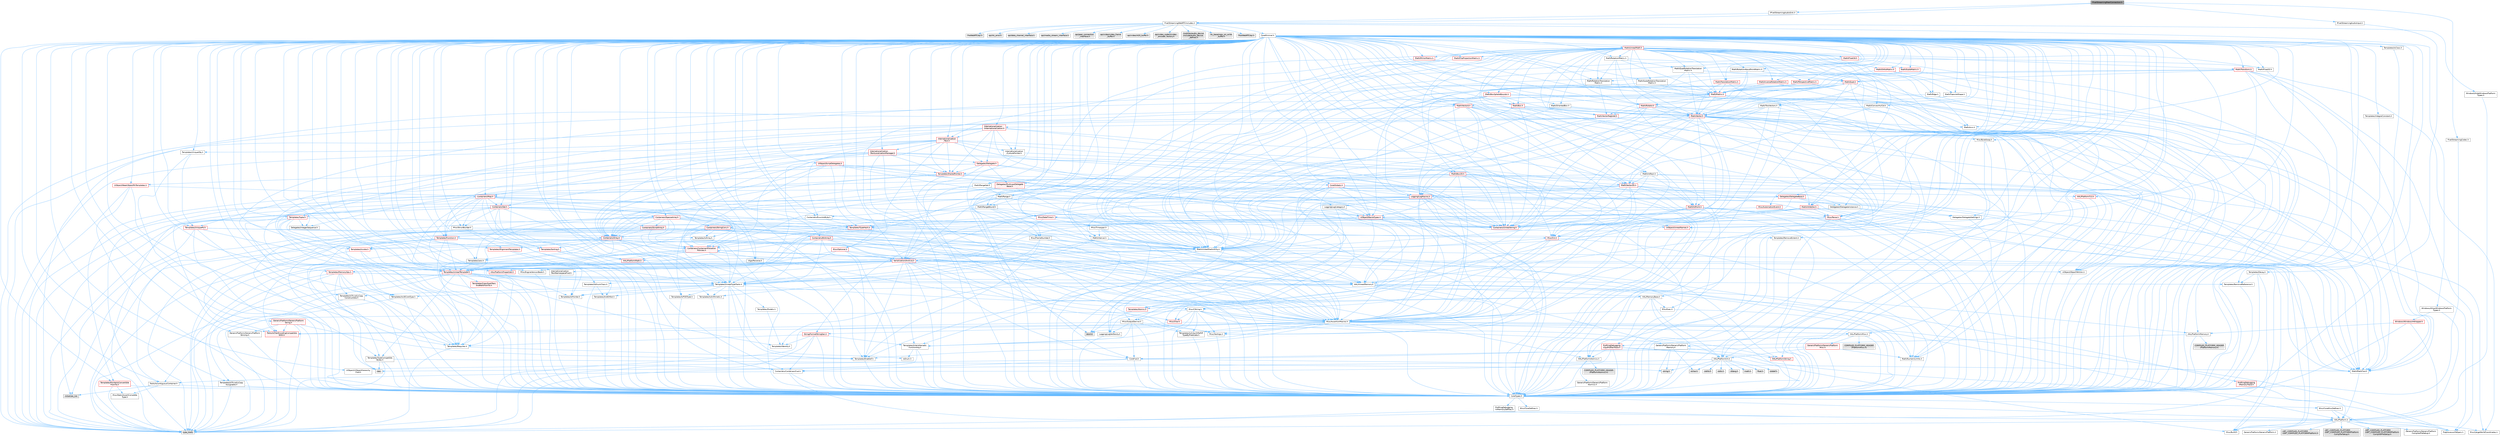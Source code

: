 digraph "PixelStreamingPeerConnection.h"
{
 // INTERACTIVE_SVG=YES
 // LATEX_PDF_SIZE
  bgcolor="transparent";
  edge [fontname=Helvetica,fontsize=10,labelfontname=Helvetica,labelfontsize=10];
  node [fontname=Helvetica,fontsize=10,shape=box,height=0.2,width=0.4];
  Node1 [id="Node000001",label="PixelStreamingPeerConnection.h",height=0.2,width=0.4,color="gray40", fillcolor="grey60", style="filled", fontcolor="black",tooltip=" "];
  Node1 -> Node2 [id="edge1_Node000001_Node000002",color="steelblue1",style="solid",tooltip=" "];
  Node2 [id="Node000002",label="IPixelStreamingAudioSink.h",height=0.2,width=0.4,color="grey40", fillcolor="white", style="filled",URL="$d9/d99/IPixelStreamingAudioSink_8h.html",tooltip=" "];
  Node2 -> Node3 [id="edge2_Node000002_Node000003",color="steelblue1",style="solid",tooltip=" "];
  Node3 [id="Node000003",label="PixelStreamingWebRTCIncludes.h",height=0.2,width=0.4,color="grey40", fillcolor="white", style="filled",URL="$d6/d79/PixelStreamingWebRTCIncludes_8h.html",tooltip=" "];
  Node3 -> Node4 [id="edge3_Node000003_Node000004",color="steelblue1",style="solid",tooltip=" "];
  Node4 [id="Node000004",label="CoreMinimal.h",height=0.2,width=0.4,color="grey40", fillcolor="white", style="filled",URL="$d7/d67/CoreMinimal_8h.html",tooltip=" "];
  Node4 -> Node5 [id="edge4_Node000004_Node000005",color="steelblue1",style="solid",tooltip=" "];
  Node5 [id="Node000005",label="CoreTypes.h",height=0.2,width=0.4,color="grey40", fillcolor="white", style="filled",URL="$dc/dec/CoreTypes_8h.html",tooltip=" "];
  Node5 -> Node6 [id="edge5_Node000005_Node000006",color="steelblue1",style="solid",tooltip=" "];
  Node6 [id="Node000006",label="HAL/Platform.h",height=0.2,width=0.4,color="grey40", fillcolor="white", style="filled",URL="$d9/dd0/Platform_8h.html",tooltip=" "];
  Node6 -> Node7 [id="edge6_Node000006_Node000007",color="steelblue1",style="solid",tooltip=" "];
  Node7 [id="Node000007",label="Misc/Build.h",height=0.2,width=0.4,color="grey40", fillcolor="white", style="filled",URL="$d3/dbb/Build_8h.html",tooltip=" "];
  Node6 -> Node8 [id="edge7_Node000006_Node000008",color="steelblue1",style="solid",tooltip=" "];
  Node8 [id="Node000008",label="Misc/LargeWorldCoordinates.h",height=0.2,width=0.4,color="grey40", fillcolor="white", style="filled",URL="$d2/dcb/LargeWorldCoordinates_8h.html",tooltip=" "];
  Node6 -> Node9 [id="edge8_Node000006_Node000009",color="steelblue1",style="solid",tooltip=" "];
  Node9 [id="Node000009",label="type_traits",height=0.2,width=0.4,color="grey60", fillcolor="#E0E0E0", style="filled",tooltip=" "];
  Node6 -> Node10 [id="edge9_Node000006_Node000010",color="steelblue1",style="solid",tooltip=" "];
  Node10 [id="Node000010",label="PreprocessorHelpers.h",height=0.2,width=0.4,color="grey40", fillcolor="white", style="filled",URL="$db/ddb/PreprocessorHelpers_8h.html",tooltip=" "];
  Node6 -> Node11 [id="edge10_Node000006_Node000011",color="steelblue1",style="solid",tooltip=" "];
  Node11 [id="Node000011",label="UBT_COMPILED_PLATFORM\l/UBT_COMPILED_PLATFORMPlatform\lCompilerPreSetup.h",height=0.2,width=0.4,color="grey60", fillcolor="#E0E0E0", style="filled",tooltip=" "];
  Node6 -> Node12 [id="edge11_Node000006_Node000012",color="steelblue1",style="solid",tooltip=" "];
  Node12 [id="Node000012",label="GenericPlatform/GenericPlatform\lCompilerPreSetup.h",height=0.2,width=0.4,color="grey40", fillcolor="white", style="filled",URL="$d9/dc8/GenericPlatformCompilerPreSetup_8h.html",tooltip=" "];
  Node6 -> Node13 [id="edge12_Node000006_Node000013",color="steelblue1",style="solid",tooltip=" "];
  Node13 [id="Node000013",label="GenericPlatform/GenericPlatform.h",height=0.2,width=0.4,color="grey40", fillcolor="white", style="filled",URL="$d6/d84/GenericPlatform_8h.html",tooltip=" "];
  Node6 -> Node14 [id="edge13_Node000006_Node000014",color="steelblue1",style="solid",tooltip=" "];
  Node14 [id="Node000014",label="UBT_COMPILED_PLATFORM\l/UBT_COMPILED_PLATFORMPlatform.h",height=0.2,width=0.4,color="grey60", fillcolor="#E0E0E0", style="filled",tooltip=" "];
  Node6 -> Node15 [id="edge14_Node000006_Node000015",color="steelblue1",style="solid",tooltip=" "];
  Node15 [id="Node000015",label="UBT_COMPILED_PLATFORM\l/UBT_COMPILED_PLATFORMPlatform\lCompilerSetup.h",height=0.2,width=0.4,color="grey60", fillcolor="#E0E0E0", style="filled",tooltip=" "];
  Node5 -> Node16 [id="edge15_Node000005_Node000016",color="steelblue1",style="solid",tooltip=" "];
  Node16 [id="Node000016",label="ProfilingDebugging\l/UMemoryDefines.h",height=0.2,width=0.4,color="grey40", fillcolor="white", style="filled",URL="$d2/da2/UMemoryDefines_8h.html",tooltip=" "];
  Node5 -> Node17 [id="edge16_Node000005_Node000017",color="steelblue1",style="solid",tooltip=" "];
  Node17 [id="Node000017",label="Misc/CoreMiscDefines.h",height=0.2,width=0.4,color="grey40", fillcolor="white", style="filled",URL="$da/d38/CoreMiscDefines_8h.html",tooltip=" "];
  Node17 -> Node6 [id="edge17_Node000017_Node000006",color="steelblue1",style="solid",tooltip=" "];
  Node17 -> Node10 [id="edge18_Node000017_Node000010",color="steelblue1",style="solid",tooltip=" "];
  Node5 -> Node18 [id="edge19_Node000005_Node000018",color="steelblue1",style="solid",tooltip=" "];
  Node18 [id="Node000018",label="Misc/CoreDefines.h",height=0.2,width=0.4,color="grey40", fillcolor="white", style="filled",URL="$d3/dd2/CoreDefines_8h.html",tooltip=" "];
  Node4 -> Node19 [id="edge20_Node000004_Node000019",color="steelblue1",style="solid",tooltip=" "];
  Node19 [id="Node000019",label="CoreFwd.h",height=0.2,width=0.4,color="grey40", fillcolor="white", style="filled",URL="$d1/d1e/CoreFwd_8h.html",tooltip=" "];
  Node19 -> Node5 [id="edge21_Node000019_Node000005",color="steelblue1",style="solid",tooltip=" "];
  Node19 -> Node20 [id="edge22_Node000019_Node000020",color="steelblue1",style="solid",tooltip=" "];
  Node20 [id="Node000020",label="Containers/ContainersFwd.h",height=0.2,width=0.4,color="grey40", fillcolor="white", style="filled",URL="$d4/d0a/ContainersFwd_8h.html",tooltip=" "];
  Node20 -> Node6 [id="edge23_Node000020_Node000006",color="steelblue1",style="solid",tooltip=" "];
  Node20 -> Node5 [id="edge24_Node000020_Node000005",color="steelblue1",style="solid",tooltip=" "];
  Node20 -> Node21 [id="edge25_Node000020_Node000021",color="steelblue1",style="solid",tooltip=" "];
  Node21 [id="Node000021",label="Traits/IsContiguousContainer.h",height=0.2,width=0.4,color="grey40", fillcolor="white", style="filled",URL="$d5/d3c/IsContiguousContainer_8h.html",tooltip=" "];
  Node21 -> Node5 [id="edge26_Node000021_Node000005",color="steelblue1",style="solid",tooltip=" "];
  Node21 -> Node22 [id="edge27_Node000021_Node000022",color="steelblue1",style="solid",tooltip=" "];
  Node22 [id="Node000022",label="Misc/StaticAssertComplete\lType.h",height=0.2,width=0.4,color="grey40", fillcolor="white", style="filled",URL="$d5/d4e/StaticAssertCompleteType_8h.html",tooltip=" "];
  Node21 -> Node23 [id="edge28_Node000021_Node000023",color="steelblue1",style="solid",tooltip=" "];
  Node23 [id="Node000023",label="initializer_list",height=0.2,width=0.4,color="grey60", fillcolor="#E0E0E0", style="filled",tooltip=" "];
  Node19 -> Node24 [id="edge29_Node000019_Node000024",color="steelblue1",style="solid",tooltip=" "];
  Node24 [id="Node000024",label="Math/MathFwd.h",height=0.2,width=0.4,color="grey40", fillcolor="white", style="filled",URL="$d2/d10/MathFwd_8h.html",tooltip=" "];
  Node24 -> Node6 [id="edge30_Node000024_Node000006",color="steelblue1",style="solid",tooltip=" "];
  Node19 -> Node25 [id="edge31_Node000019_Node000025",color="steelblue1",style="solid",tooltip=" "];
  Node25 [id="Node000025",label="UObject/UObjectHierarchy\lFwd.h",height=0.2,width=0.4,color="grey40", fillcolor="white", style="filled",URL="$d3/d13/UObjectHierarchyFwd_8h.html",tooltip=" "];
  Node4 -> Node25 [id="edge32_Node000004_Node000025",color="steelblue1",style="solid",tooltip=" "];
  Node4 -> Node20 [id="edge33_Node000004_Node000020",color="steelblue1",style="solid",tooltip=" "];
  Node4 -> Node26 [id="edge34_Node000004_Node000026",color="steelblue1",style="solid",tooltip=" "];
  Node26 [id="Node000026",label="Misc/VarArgs.h",height=0.2,width=0.4,color="grey40", fillcolor="white", style="filled",URL="$d5/d6f/VarArgs_8h.html",tooltip=" "];
  Node26 -> Node5 [id="edge35_Node000026_Node000005",color="steelblue1",style="solid",tooltip=" "];
  Node4 -> Node27 [id="edge36_Node000004_Node000027",color="steelblue1",style="solid",tooltip=" "];
  Node27 [id="Node000027",label="Logging/LogVerbosity.h",height=0.2,width=0.4,color="grey40", fillcolor="white", style="filled",URL="$d2/d8f/LogVerbosity_8h.html",tooltip=" "];
  Node27 -> Node5 [id="edge37_Node000027_Node000005",color="steelblue1",style="solid",tooltip=" "];
  Node4 -> Node28 [id="edge38_Node000004_Node000028",color="steelblue1",style="solid",tooltip=" "];
  Node28 [id="Node000028",label="Misc/OutputDevice.h",height=0.2,width=0.4,color="grey40", fillcolor="white", style="filled",URL="$d7/d32/OutputDevice_8h.html",tooltip=" "];
  Node28 -> Node19 [id="edge39_Node000028_Node000019",color="steelblue1",style="solid",tooltip=" "];
  Node28 -> Node5 [id="edge40_Node000028_Node000005",color="steelblue1",style="solid",tooltip=" "];
  Node28 -> Node27 [id="edge41_Node000028_Node000027",color="steelblue1",style="solid",tooltip=" "];
  Node28 -> Node26 [id="edge42_Node000028_Node000026",color="steelblue1",style="solid",tooltip=" "];
  Node28 -> Node29 [id="edge43_Node000028_Node000029",color="steelblue1",style="solid",tooltip=" "];
  Node29 [id="Node000029",label="Templates/IsArrayOrRefOf\lTypeByPredicate.h",height=0.2,width=0.4,color="grey40", fillcolor="white", style="filled",URL="$d6/da1/IsArrayOrRefOfTypeByPredicate_8h.html",tooltip=" "];
  Node29 -> Node5 [id="edge44_Node000029_Node000005",color="steelblue1",style="solid",tooltip=" "];
  Node28 -> Node30 [id="edge45_Node000028_Node000030",color="steelblue1",style="solid",tooltip=" "];
  Node30 [id="Node000030",label="Templates/IsValidVariadic\lFunctionArg.h",height=0.2,width=0.4,color="grey40", fillcolor="white", style="filled",URL="$d0/dc8/IsValidVariadicFunctionArg_8h.html",tooltip=" "];
  Node30 -> Node5 [id="edge46_Node000030_Node000005",color="steelblue1",style="solid",tooltip=" "];
  Node30 -> Node31 [id="edge47_Node000030_Node000031",color="steelblue1",style="solid",tooltip=" "];
  Node31 [id="Node000031",label="IsEnum.h",height=0.2,width=0.4,color="grey40", fillcolor="white", style="filled",URL="$d4/de5/IsEnum_8h.html",tooltip=" "];
  Node30 -> Node9 [id="edge48_Node000030_Node000009",color="steelblue1",style="solid",tooltip=" "];
  Node28 -> Node32 [id="edge49_Node000028_Node000032",color="steelblue1",style="solid",tooltip=" "];
  Node32 [id="Node000032",label="Traits/IsCharEncodingCompatible\lWith.h",height=0.2,width=0.4,color="red", fillcolor="#FFF0F0", style="filled",URL="$df/dd1/IsCharEncodingCompatibleWith_8h.html",tooltip=" "];
  Node32 -> Node9 [id="edge50_Node000032_Node000009",color="steelblue1",style="solid",tooltip=" "];
  Node4 -> Node34 [id="edge51_Node000004_Node000034",color="steelblue1",style="solid",tooltip=" "];
  Node34 [id="Node000034",label="HAL/PlatformCrt.h",height=0.2,width=0.4,color="grey40", fillcolor="white", style="filled",URL="$d8/d75/PlatformCrt_8h.html",tooltip=" "];
  Node34 -> Node35 [id="edge52_Node000034_Node000035",color="steelblue1",style="solid",tooltip=" "];
  Node35 [id="Node000035",label="new",height=0.2,width=0.4,color="grey60", fillcolor="#E0E0E0", style="filled",tooltip=" "];
  Node34 -> Node36 [id="edge53_Node000034_Node000036",color="steelblue1",style="solid",tooltip=" "];
  Node36 [id="Node000036",label="wchar.h",height=0.2,width=0.4,color="grey60", fillcolor="#E0E0E0", style="filled",tooltip=" "];
  Node34 -> Node37 [id="edge54_Node000034_Node000037",color="steelblue1",style="solid",tooltip=" "];
  Node37 [id="Node000037",label="stddef.h",height=0.2,width=0.4,color="grey60", fillcolor="#E0E0E0", style="filled",tooltip=" "];
  Node34 -> Node38 [id="edge55_Node000034_Node000038",color="steelblue1",style="solid",tooltip=" "];
  Node38 [id="Node000038",label="stdlib.h",height=0.2,width=0.4,color="grey60", fillcolor="#E0E0E0", style="filled",tooltip=" "];
  Node34 -> Node39 [id="edge56_Node000034_Node000039",color="steelblue1",style="solid",tooltip=" "];
  Node39 [id="Node000039",label="stdio.h",height=0.2,width=0.4,color="grey60", fillcolor="#E0E0E0", style="filled",tooltip=" "];
  Node34 -> Node40 [id="edge57_Node000034_Node000040",color="steelblue1",style="solid",tooltip=" "];
  Node40 [id="Node000040",label="stdarg.h",height=0.2,width=0.4,color="grey60", fillcolor="#E0E0E0", style="filled",tooltip=" "];
  Node34 -> Node41 [id="edge58_Node000034_Node000041",color="steelblue1",style="solid",tooltip=" "];
  Node41 [id="Node000041",label="math.h",height=0.2,width=0.4,color="grey60", fillcolor="#E0E0E0", style="filled",tooltip=" "];
  Node34 -> Node42 [id="edge59_Node000034_Node000042",color="steelblue1",style="solid",tooltip=" "];
  Node42 [id="Node000042",label="float.h",height=0.2,width=0.4,color="grey60", fillcolor="#E0E0E0", style="filled",tooltip=" "];
  Node34 -> Node43 [id="edge60_Node000034_Node000043",color="steelblue1",style="solid",tooltip=" "];
  Node43 [id="Node000043",label="string.h",height=0.2,width=0.4,color="grey60", fillcolor="#E0E0E0", style="filled",tooltip=" "];
  Node4 -> Node44 [id="edge61_Node000004_Node000044",color="steelblue1",style="solid",tooltip=" "];
  Node44 [id="Node000044",label="HAL/PlatformMisc.h",height=0.2,width=0.4,color="grey40", fillcolor="white", style="filled",URL="$d0/df5/PlatformMisc_8h.html",tooltip=" "];
  Node44 -> Node5 [id="edge62_Node000044_Node000005",color="steelblue1",style="solid",tooltip=" "];
  Node44 -> Node45 [id="edge63_Node000044_Node000045",color="steelblue1",style="solid",tooltip=" "];
  Node45 [id="Node000045",label="GenericPlatform/GenericPlatform\lMisc.h",height=0.2,width=0.4,color="red", fillcolor="#FFF0F0", style="filled",URL="$db/d9a/GenericPlatformMisc_8h.html",tooltip=" "];
  Node45 -> Node19 [id="edge64_Node000045_Node000019",color="steelblue1",style="solid",tooltip=" "];
  Node45 -> Node5 [id="edge65_Node000045_Node000005",color="steelblue1",style="solid",tooltip=" "];
  Node45 -> Node34 [id="edge66_Node000045_Node000034",color="steelblue1",style="solid",tooltip=" "];
  Node45 -> Node49 [id="edge67_Node000045_Node000049",color="steelblue1",style="solid",tooltip=" "];
  Node49 [id="Node000049",label="Math/NumericLimits.h",height=0.2,width=0.4,color="grey40", fillcolor="white", style="filled",URL="$df/d1b/NumericLimits_8h.html",tooltip=" "];
  Node49 -> Node5 [id="edge68_Node000049_Node000005",color="steelblue1",style="solid",tooltip=" "];
  Node44 -> Node54 [id="edge69_Node000044_Node000054",color="steelblue1",style="solid",tooltip=" "];
  Node54 [id="Node000054",label="COMPILED_PLATFORM_HEADER\l(PlatformMisc.h)",height=0.2,width=0.4,color="grey60", fillcolor="#E0E0E0", style="filled",tooltip=" "];
  Node44 -> Node55 [id="edge70_Node000044_Node000055",color="steelblue1",style="solid",tooltip=" "];
  Node55 [id="Node000055",label="ProfilingDebugging\l/CpuProfilerTrace.h",height=0.2,width=0.4,color="red", fillcolor="#FFF0F0", style="filled",URL="$da/dcb/CpuProfilerTrace_8h.html",tooltip=" "];
  Node55 -> Node5 [id="edge71_Node000055_Node000005",color="steelblue1",style="solid",tooltip=" "];
  Node55 -> Node20 [id="edge72_Node000055_Node000020",color="steelblue1",style="solid",tooltip=" "];
  Node55 -> Node56 [id="edge73_Node000055_Node000056",color="steelblue1",style="solid",tooltip=" "];
  Node56 [id="Node000056",label="HAL/PlatformAtomics.h",height=0.2,width=0.4,color="grey40", fillcolor="white", style="filled",URL="$d3/d36/PlatformAtomics_8h.html",tooltip=" "];
  Node56 -> Node5 [id="edge74_Node000056_Node000005",color="steelblue1",style="solid",tooltip=" "];
  Node56 -> Node57 [id="edge75_Node000056_Node000057",color="steelblue1",style="solid",tooltip=" "];
  Node57 [id="Node000057",label="GenericPlatform/GenericPlatform\lAtomics.h",height=0.2,width=0.4,color="grey40", fillcolor="white", style="filled",URL="$da/d72/GenericPlatformAtomics_8h.html",tooltip=" "];
  Node57 -> Node5 [id="edge76_Node000057_Node000005",color="steelblue1",style="solid",tooltip=" "];
  Node56 -> Node58 [id="edge77_Node000056_Node000058",color="steelblue1",style="solid",tooltip=" "];
  Node58 [id="Node000058",label="COMPILED_PLATFORM_HEADER\l(PlatformAtomics.h)",height=0.2,width=0.4,color="grey60", fillcolor="#E0E0E0", style="filled",tooltip=" "];
  Node55 -> Node10 [id="edge78_Node000055_Node000010",color="steelblue1",style="solid",tooltip=" "];
  Node55 -> Node7 [id="edge79_Node000055_Node000007",color="steelblue1",style="solid",tooltip=" "];
  Node4 -> Node63 [id="edge80_Node000004_Node000063",color="steelblue1",style="solid",tooltip=" "];
  Node63 [id="Node000063",label="Misc/AssertionMacros.h",height=0.2,width=0.4,color="grey40", fillcolor="white", style="filled",URL="$d0/dfa/AssertionMacros_8h.html",tooltip=" "];
  Node63 -> Node5 [id="edge81_Node000063_Node000005",color="steelblue1",style="solid",tooltip=" "];
  Node63 -> Node6 [id="edge82_Node000063_Node000006",color="steelblue1",style="solid",tooltip=" "];
  Node63 -> Node44 [id="edge83_Node000063_Node000044",color="steelblue1",style="solid",tooltip=" "];
  Node63 -> Node10 [id="edge84_Node000063_Node000010",color="steelblue1",style="solid",tooltip=" "];
  Node63 -> Node64 [id="edge85_Node000063_Node000064",color="steelblue1",style="solid",tooltip=" "];
  Node64 [id="Node000064",label="Templates/EnableIf.h",height=0.2,width=0.4,color="grey40", fillcolor="white", style="filled",URL="$d7/d60/EnableIf_8h.html",tooltip=" "];
  Node64 -> Node5 [id="edge86_Node000064_Node000005",color="steelblue1",style="solid",tooltip=" "];
  Node63 -> Node29 [id="edge87_Node000063_Node000029",color="steelblue1",style="solid",tooltip=" "];
  Node63 -> Node30 [id="edge88_Node000063_Node000030",color="steelblue1",style="solid",tooltip=" "];
  Node63 -> Node32 [id="edge89_Node000063_Node000032",color="steelblue1",style="solid",tooltip=" "];
  Node63 -> Node26 [id="edge90_Node000063_Node000026",color="steelblue1",style="solid",tooltip=" "];
  Node63 -> Node65 [id="edge91_Node000063_Node000065",color="steelblue1",style="solid",tooltip=" "];
  Node65 [id="Node000065",label="String/FormatStringSan.h",height=0.2,width=0.4,color="red", fillcolor="#FFF0F0", style="filled",URL="$d3/d8b/FormatStringSan_8h.html",tooltip=" "];
  Node65 -> Node9 [id="edge92_Node000065_Node000009",color="steelblue1",style="solid",tooltip=" "];
  Node65 -> Node5 [id="edge93_Node000065_Node000005",color="steelblue1",style="solid",tooltip=" "];
  Node65 -> Node66 [id="edge94_Node000065_Node000066",color="steelblue1",style="solid",tooltip=" "];
  Node66 [id="Node000066",label="Templates/Requires.h",height=0.2,width=0.4,color="grey40", fillcolor="white", style="filled",URL="$dc/d96/Requires_8h.html",tooltip=" "];
  Node66 -> Node64 [id="edge95_Node000066_Node000064",color="steelblue1",style="solid",tooltip=" "];
  Node66 -> Node9 [id="edge96_Node000066_Node000009",color="steelblue1",style="solid",tooltip=" "];
  Node65 -> Node67 [id="edge97_Node000065_Node000067",color="steelblue1",style="solid",tooltip=" "];
  Node67 [id="Node000067",label="Templates/Identity.h",height=0.2,width=0.4,color="grey40", fillcolor="white", style="filled",URL="$d0/dd5/Identity_8h.html",tooltip=" "];
  Node65 -> Node30 [id="edge98_Node000065_Node000030",color="steelblue1",style="solid",tooltip=" "];
  Node65 -> Node20 [id="edge99_Node000065_Node000020",color="steelblue1",style="solid",tooltip=" "];
  Node63 -> Node71 [id="edge100_Node000063_Node000071",color="steelblue1",style="solid",tooltip=" "];
  Node71 [id="Node000071",label="atomic",height=0.2,width=0.4,color="grey60", fillcolor="#E0E0E0", style="filled",tooltip=" "];
  Node4 -> Node72 [id="edge101_Node000004_Node000072",color="steelblue1",style="solid",tooltip=" "];
  Node72 [id="Node000072",label="Templates/IsPointer.h",height=0.2,width=0.4,color="grey40", fillcolor="white", style="filled",URL="$d7/d05/IsPointer_8h.html",tooltip=" "];
  Node72 -> Node5 [id="edge102_Node000072_Node000005",color="steelblue1",style="solid",tooltip=" "];
  Node4 -> Node73 [id="edge103_Node000004_Node000073",color="steelblue1",style="solid",tooltip=" "];
  Node73 [id="Node000073",label="HAL/PlatformMemory.h",height=0.2,width=0.4,color="grey40", fillcolor="white", style="filled",URL="$de/d68/PlatformMemory_8h.html",tooltip=" "];
  Node73 -> Node5 [id="edge104_Node000073_Node000005",color="steelblue1",style="solid",tooltip=" "];
  Node73 -> Node74 [id="edge105_Node000073_Node000074",color="steelblue1",style="solid",tooltip=" "];
  Node74 [id="Node000074",label="GenericPlatform/GenericPlatform\lMemory.h",height=0.2,width=0.4,color="grey40", fillcolor="white", style="filled",URL="$dd/d22/GenericPlatformMemory_8h.html",tooltip=" "];
  Node74 -> Node19 [id="edge106_Node000074_Node000019",color="steelblue1",style="solid",tooltip=" "];
  Node74 -> Node5 [id="edge107_Node000074_Node000005",color="steelblue1",style="solid",tooltip=" "];
  Node74 -> Node75 [id="edge108_Node000074_Node000075",color="steelblue1",style="solid",tooltip=" "];
  Node75 [id="Node000075",label="HAL/PlatformString.h",height=0.2,width=0.4,color="red", fillcolor="#FFF0F0", style="filled",URL="$db/db5/PlatformString_8h.html",tooltip=" "];
  Node75 -> Node5 [id="edge109_Node000075_Node000005",color="steelblue1",style="solid",tooltip=" "];
  Node74 -> Node43 [id="edge110_Node000074_Node000043",color="steelblue1",style="solid",tooltip=" "];
  Node74 -> Node36 [id="edge111_Node000074_Node000036",color="steelblue1",style="solid",tooltip=" "];
  Node73 -> Node77 [id="edge112_Node000073_Node000077",color="steelblue1",style="solid",tooltip=" "];
  Node77 [id="Node000077",label="COMPILED_PLATFORM_HEADER\l(PlatformMemory.h)",height=0.2,width=0.4,color="grey60", fillcolor="#E0E0E0", style="filled",tooltip=" "];
  Node4 -> Node56 [id="edge113_Node000004_Node000056",color="steelblue1",style="solid",tooltip=" "];
  Node4 -> Node78 [id="edge114_Node000004_Node000078",color="steelblue1",style="solid",tooltip=" "];
  Node78 [id="Node000078",label="Misc/Exec.h",height=0.2,width=0.4,color="grey40", fillcolor="white", style="filled",URL="$de/ddb/Exec_8h.html",tooltip=" "];
  Node78 -> Node5 [id="edge115_Node000078_Node000005",color="steelblue1",style="solid",tooltip=" "];
  Node78 -> Node63 [id="edge116_Node000078_Node000063",color="steelblue1",style="solid",tooltip=" "];
  Node4 -> Node79 [id="edge117_Node000004_Node000079",color="steelblue1",style="solid",tooltip=" "];
  Node79 [id="Node000079",label="HAL/MemoryBase.h",height=0.2,width=0.4,color="grey40", fillcolor="white", style="filled",URL="$d6/d9f/MemoryBase_8h.html",tooltip=" "];
  Node79 -> Node5 [id="edge118_Node000079_Node000005",color="steelblue1",style="solid",tooltip=" "];
  Node79 -> Node56 [id="edge119_Node000079_Node000056",color="steelblue1",style="solid",tooltip=" "];
  Node79 -> Node34 [id="edge120_Node000079_Node000034",color="steelblue1",style="solid",tooltip=" "];
  Node79 -> Node78 [id="edge121_Node000079_Node000078",color="steelblue1",style="solid",tooltip=" "];
  Node79 -> Node28 [id="edge122_Node000079_Node000028",color="steelblue1",style="solid",tooltip=" "];
  Node79 -> Node80 [id="edge123_Node000079_Node000080",color="steelblue1",style="solid",tooltip=" "];
  Node80 [id="Node000080",label="Templates/Atomic.h",height=0.2,width=0.4,color="red", fillcolor="#FFF0F0", style="filled",URL="$d3/d91/Atomic_8h.html",tooltip=" "];
  Node80 -> Node71 [id="edge124_Node000080_Node000071",color="steelblue1",style="solid",tooltip=" "];
  Node4 -> Node89 [id="edge125_Node000004_Node000089",color="steelblue1",style="solid",tooltip=" "];
  Node89 [id="Node000089",label="HAL/UnrealMemory.h",height=0.2,width=0.4,color="grey40", fillcolor="white", style="filled",URL="$d9/d96/UnrealMemory_8h.html",tooltip=" "];
  Node89 -> Node5 [id="edge126_Node000089_Node000005",color="steelblue1",style="solid",tooltip=" "];
  Node89 -> Node74 [id="edge127_Node000089_Node000074",color="steelblue1",style="solid",tooltip=" "];
  Node89 -> Node79 [id="edge128_Node000089_Node000079",color="steelblue1",style="solid",tooltip=" "];
  Node89 -> Node73 [id="edge129_Node000089_Node000073",color="steelblue1",style="solid",tooltip=" "];
  Node89 -> Node90 [id="edge130_Node000089_Node000090",color="steelblue1",style="solid",tooltip=" "];
  Node90 [id="Node000090",label="ProfilingDebugging\l/MemoryTrace.h",height=0.2,width=0.4,color="red", fillcolor="#FFF0F0", style="filled",URL="$da/dd7/MemoryTrace_8h.html",tooltip=" "];
  Node90 -> Node6 [id="edge131_Node000090_Node000006",color="steelblue1",style="solid",tooltip=" "];
  Node89 -> Node72 [id="edge132_Node000089_Node000072",color="steelblue1",style="solid",tooltip=" "];
  Node4 -> Node91 [id="edge133_Node000004_Node000091",color="steelblue1",style="solid",tooltip=" "];
  Node91 [id="Node000091",label="Templates/IsArithmetic.h",height=0.2,width=0.4,color="grey40", fillcolor="white", style="filled",URL="$d2/d5d/IsArithmetic_8h.html",tooltip=" "];
  Node91 -> Node5 [id="edge134_Node000091_Node000005",color="steelblue1",style="solid",tooltip=" "];
  Node4 -> Node85 [id="edge135_Node000004_Node000085",color="steelblue1",style="solid",tooltip=" "];
  Node85 [id="Node000085",label="Templates/AndOrNot.h",height=0.2,width=0.4,color="grey40", fillcolor="white", style="filled",URL="$db/d0a/AndOrNot_8h.html",tooltip=" "];
  Node85 -> Node5 [id="edge136_Node000085_Node000005",color="steelblue1",style="solid",tooltip=" "];
  Node4 -> Node92 [id="edge137_Node000004_Node000092",color="steelblue1",style="solid",tooltip=" "];
  Node92 [id="Node000092",label="Templates/IsPODType.h",height=0.2,width=0.4,color="grey40", fillcolor="white", style="filled",URL="$d7/db1/IsPODType_8h.html",tooltip=" "];
  Node92 -> Node5 [id="edge138_Node000092_Node000005",color="steelblue1",style="solid",tooltip=" "];
  Node4 -> Node93 [id="edge139_Node000004_Node000093",color="steelblue1",style="solid",tooltip=" "];
  Node93 [id="Node000093",label="Templates/IsUECoreType.h",height=0.2,width=0.4,color="grey40", fillcolor="white", style="filled",URL="$d1/db8/IsUECoreType_8h.html",tooltip=" "];
  Node93 -> Node5 [id="edge140_Node000093_Node000005",color="steelblue1",style="solid",tooltip=" "];
  Node93 -> Node9 [id="edge141_Node000093_Node000009",color="steelblue1",style="solid",tooltip=" "];
  Node4 -> Node86 [id="edge142_Node000004_Node000086",color="steelblue1",style="solid",tooltip=" "];
  Node86 [id="Node000086",label="Templates/IsTriviallyCopy\lConstructible.h",height=0.2,width=0.4,color="grey40", fillcolor="white", style="filled",URL="$d3/d78/IsTriviallyCopyConstructible_8h.html",tooltip=" "];
  Node86 -> Node5 [id="edge143_Node000086_Node000005",color="steelblue1",style="solid",tooltip=" "];
  Node86 -> Node9 [id="edge144_Node000086_Node000009",color="steelblue1",style="solid",tooltip=" "];
  Node4 -> Node94 [id="edge145_Node000004_Node000094",color="steelblue1",style="solid",tooltip=" "];
  Node94 [id="Node000094",label="Templates/UnrealTypeTraits.h",height=0.2,width=0.4,color="grey40", fillcolor="white", style="filled",URL="$d2/d2d/UnrealTypeTraits_8h.html",tooltip=" "];
  Node94 -> Node5 [id="edge146_Node000094_Node000005",color="steelblue1",style="solid",tooltip=" "];
  Node94 -> Node72 [id="edge147_Node000094_Node000072",color="steelblue1",style="solid",tooltip=" "];
  Node94 -> Node63 [id="edge148_Node000094_Node000063",color="steelblue1",style="solid",tooltip=" "];
  Node94 -> Node85 [id="edge149_Node000094_Node000085",color="steelblue1",style="solid",tooltip=" "];
  Node94 -> Node64 [id="edge150_Node000094_Node000064",color="steelblue1",style="solid",tooltip=" "];
  Node94 -> Node91 [id="edge151_Node000094_Node000091",color="steelblue1",style="solid",tooltip=" "];
  Node94 -> Node31 [id="edge152_Node000094_Node000031",color="steelblue1",style="solid",tooltip=" "];
  Node94 -> Node95 [id="edge153_Node000094_Node000095",color="steelblue1",style="solid",tooltip=" "];
  Node95 [id="Node000095",label="Templates/Models.h",height=0.2,width=0.4,color="grey40", fillcolor="white", style="filled",URL="$d3/d0c/Models_8h.html",tooltip=" "];
  Node95 -> Node67 [id="edge154_Node000095_Node000067",color="steelblue1",style="solid",tooltip=" "];
  Node94 -> Node92 [id="edge155_Node000094_Node000092",color="steelblue1",style="solid",tooltip=" "];
  Node94 -> Node93 [id="edge156_Node000094_Node000093",color="steelblue1",style="solid",tooltip=" "];
  Node94 -> Node86 [id="edge157_Node000094_Node000086",color="steelblue1",style="solid",tooltip=" "];
  Node4 -> Node64 [id="edge158_Node000004_Node000064",color="steelblue1",style="solid",tooltip=" "];
  Node4 -> Node96 [id="edge159_Node000004_Node000096",color="steelblue1",style="solid",tooltip=" "];
  Node96 [id="Node000096",label="Templates/RemoveReference.h",height=0.2,width=0.4,color="grey40", fillcolor="white", style="filled",URL="$da/dbe/RemoveReference_8h.html",tooltip=" "];
  Node96 -> Node5 [id="edge160_Node000096_Node000005",color="steelblue1",style="solid",tooltip=" "];
  Node4 -> Node97 [id="edge161_Node000004_Node000097",color="steelblue1",style="solid",tooltip=" "];
  Node97 [id="Node000097",label="Templates/IntegralConstant.h",height=0.2,width=0.4,color="grey40", fillcolor="white", style="filled",URL="$db/d1b/IntegralConstant_8h.html",tooltip=" "];
  Node97 -> Node5 [id="edge162_Node000097_Node000005",color="steelblue1",style="solid",tooltip=" "];
  Node4 -> Node98 [id="edge163_Node000004_Node000098",color="steelblue1",style="solid",tooltip=" "];
  Node98 [id="Node000098",label="Templates/IsClass.h",height=0.2,width=0.4,color="grey40", fillcolor="white", style="filled",URL="$db/dcb/IsClass_8h.html",tooltip=" "];
  Node98 -> Node5 [id="edge164_Node000098_Node000005",color="steelblue1",style="solid",tooltip=" "];
  Node4 -> Node99 [id="edge165_Node000004_Node000099",color="steelblue1",style="solid",tooltip=" "];
  Node99 [id="Node000099",label="Templates/TypeCompatible\lBytes.h",height=0.2,width=0.4,color="grey40", fillcolor="white", style="filled",URL="$df/d0a/TypeCompatibleBytes_8h.html",tooltip=" "];
  Node99 -> Node5 [id="edge166_Node000099_Node000005",color="steelblue1",style="solid",tooltip=" "];
  Node99 -> Node43 [id="edge167_Node000099_Node000043",color="steelblue1",style="solid",tooltip=" "];
  Node99 -> Node35 [id="edge168_Node000099_Node000035",color="steelblue1",style="solid",tooltip=" "];
  Node99 -> Node9 [id="edge169_Node000099_Node000009",color="steelblue1",style="solid",tooltip=" "];
  Node4 -> Node21 [id="edge170_Node000004_Node000021",color="steelblue1",style="solid",tooltip=" "];
  Node4 -> Node100 [id="edge171_Node000004_Node000100",color="steelblue1",style="solid",tooltip=" "];
  Node100 [id="Node000100",label="Templates/UnrealTemplate.h",height=0.2,width=0.4,color="red", fillcolor="#FFF0F0", style="filled",URL="$d4/d24/UnrealTemplate_8h.html",tooltip=" "];
  Node100 -> Node5 [id="edge172_Node000100_Node000005",color="steelblue1",style="solid",tooltip=" "];
  Node100 -> Node72 [id="edge173_Node000100_Node000072",color="steelblue1",style="solid",tooltip=" "];
  Node100 -> Node89 [id="edge174_Node000100_Node000089",color="steelblue1",style="solid",tooltip=" "];
  Node100 -> Node101 [id="edge175_Node000100_Node000101",color="steelblue1",style="solid",tooltip=" "];
  Node101 [id="Node000101",label="Templates/CopyQualifiers\lAndRefsFromTo.h",height=0.2,width=0.4,color="red", fillcolor="#FFF0F0", style="filled",URL="$d3/db3/CopyQualifiersAndRefsFromTo_8h.html",tooltip=" "];
  Node100 -> Node94 [id="edge176_Node000100_Node000094",color="steelblue1",style="solid",tooltip=" "];
  Node100 -> Node96 [id="edge177_Node000100_Node000096",color="steelblue1",style="solid",tooltip=" "];
  Node100 -> Node66 [id="edge178_Node000100_Node000066",color="steelblue1",style="solid",tooltip=" "];
  Node100 -> Node99 [id="edge179_Node000100_Node000099",color="steelblue1",style="solid",tooltip=" "];
  Node100 -> Node67 [id="edge180_Node000100_Node000067",color="steelblue1",style="solid",tooltip=" "];
  Node100 -> Node21 [id="edge181_Node000100_Node000021",color="steelblue1",style="solid",tooltip=" "];
  Node100 -> Node9 [id="edge182_Node000100_Node000009",color="steelblue1",style="solid",tooltip=" "];
  Node4 -> Node49 [id="edge183_Node000004_Node000049",color="steelblue1",style="solid",tooltip=" "];
  Node4 -> Node104 [id="edge184_Node000004_Node000104",color="steelblue1",style="solid",tooltip=" "];
  Node104 [id="Node000104",label="HAL/PlatformMath.h",height=0.2,width=0.4,color="red", fillcolor="#FFF0F0", style="filled",URL="$dc/d53/PlatformMath_8h.html",tooltip=" "];
  Node104 -> Node5 [id="edge185_Node000104_Node000005",color="steelblue1",style="solid",tooltip=" "];
  Node4 -> Node87 [id="edge186_Node000004_Node000087",color="steelblue1",style="solid",tooltip=" "];
  Node87 [id="Node000087",label="Templates/IsTriviallyCopy\lAssignable.h",height=0.2,width=0.4,color="grey40", fillcolor="white", style="filled",URL="$d2/df2/IsTriviallyCopyAssignable_8h.html",tooltip=" "];
  Node87 -> Node5 [id="edge187_Node000087_Node000005",color="steelblue1",style="solid",tooltip=" "];
  Node87 -> Node9 [id="edge188_Node000087_Node000009",color="steelblue1",style="solid",tooltip=" "];
  Node4 -> Node112 [id="edge189_Node000004_Node000112",color="steelblue1",style="solid",tooltip=" "];
  Node112 [id="Node000112",label="Templates/MemoryOps.h",height=0.2,width=0.4,color="red", fillcolor="#FFF0F0", style="filled",URL="$db/dea/MemoryOps_8h.html",tooltip=" "];
  Node112 -> Node5 [id="edge190_Node000112_Node000005",color="steelblue1",style="solid",tooltip=" "];
  Node112 -> Node89 [id="edge191_Node000112_Node000089",color="steelblue1",style="solid",tooltip=" "];
  Node112 -> Node87 [id="edge192_Node000112_Node000087",color="steelblue1",style="solid",tooltip=" "];
  Node112 -> Node86 [id="edge193_Node000112_Node000086",color="steelblue1",style="solid",tooltip=" "];
  Node112 -> Node66 [id="edge194_Node000112_Node000066",color="steelblue1",style="solid",tooltip=" "];
  Node112 -> Node94 [id="edge195_Node000112_Node000094",color="steelblue1",style="solid",tooltip=" "];
  Node112 -> Node35 [id="edge196_Node000112_Node000035",color="steelblue1",style="solid",tooltip=" "];
  Node112 -> Node9 [id="edge197_Node000112_Node000009",color="steelblue1",style="solid",tooltip=" "];
  Node4 -> Node113 [id="edge198_Node000004_Node000113",color="steelblue1",style="solid",tooltip=" "];
  Node113 [id="Node000113",label="Containers/ContainerAllocation\lPolicies.h",height=0.2,width=0.4,color="red", fillcolor="#FFF0F0", style="filled",URL="$d7/dff/ContainerAllocationPolicies_8h.html",tooltip=" "];
  Node113 -> Node5 [id="edge199_Node000113_Node000005",color="steelblue1",style="solid",tooltip=" "];
  Node113 -> Node113 [id="edge200_Node000113_Node000113",color="steelblue1",style="solid",tooltip=" "];
  Node113 -> Node104 [id="edge201_Node000113_Node000104",color="steelblue1",style="solid",tooltip=" "];
  Node113 -> Node89 [id="edge202_Node000113_Node000089",color="steelblue1",style="solid",tooltip=" "];
  Node113 -> Node49 [id="edge203_Node000113_Node000049",color="steelblue1",style="solid",tooltip=" "];
  Node113 -> Node63 [id="edge204_Node000113_Node000063",color="steelblue1",style="solid",tooltip=" "];
  Node113 -> Node112 [id="edge205_Node000113_Node000112",color="steelblue1",style="solid",tooltip=" "];
  Node113 -> Node99 [id="edge206_Node000113_Node000099",color="steelblue1",style="solid",tooltip=" "];
  Node113 -> Node9 [id="edge207_Node000113_Node000009",color="steelblue1",style="solid",tooltip=" "];
  Node4 -> Node116 [id="edge208_Node000004_Node000116",color="steelblue1",style="solid",tooltip=" "];
  Node116 [id="Node000116",label="Templates/IsEnumClass.h",height=0.2,width=0.4,color="grey40", fillcolor="white", style="filled",URL="$d7/d15/IsEnumClass_8h.html",tooltip=" "];
  Node116 -> Node5 [id="edge209_Node000116_Node000005",color="steelblue1",style="solid",tooltip=" "];
  Node116 -> Node85 [id="edge210_Node000116_Node000085",color="steelblue1",style="solid",tooltip=" "];
  Node4 -> Node117 [id="edge211_Node000004_Node000117",color="steelblue1",style="solid",tooltip=" "];
  Node117 [id="Node000117",label="HAL/PlatformProperties.h",height=0.2,width=0.4,color="red", fillcolor="#FFF0F0", style="filled",URL="$d9/db0/PlatformProperties_8h.html",tooltip=" "];
  Node117 -> Node5 [id="edge212_Node000117_Node000005",color="steelblue1",style="solid",tooltip=" "];
  Node4 -> Node120 [id="edge213_Node000004_Node000120",color="steelblue1",style="solid",tooltip=" "];
  Node120 [id="Node000120",label="Misc/EngineVersionBase.h",height=0.2,width=0.4,color="grey40", fillcolor="white", style="filled",URL="$d5/d2b/EngineVersionBase_8h.html",tooltip=" "];
  Node120 -> Node5 [id="edge214_Node000120_Node000005",color="steelblue1",style="solid",tooltip=" "];
  Node4 -> Node121 [id="edge215_Node000004_Node000121",color="steelblue1",style="solid",tooltip=" "];
  Node121 [id="Node000121",label="Internationalization\l/TextNamespaceFwd.h",height=0.2,width=0.4,color="grey40", fillcolor="white", style="filled",URL="$d8/d97/TextNamespaceFwd_8h.html",tooltip=" "];
  Node121 -> Node5 [id="edge216_Node000121_Node000005",color="steelblue1",style="solid",tooltip=" "];
  Node4 -> Node122 [id="edge217_Node000004_Node000122",color="steelblue1",style="solid",tooltip=" "];
  Node122 [id="Node000122",label="Serialization/Archive.h",height=0.2,width=0.4,color="red", fillcolor="#FFF0F0", style="filled",URL="$d7/d3b/Archive_8h.html",tooltip=" "];
  Node122 -> Node19 [id="edge218_Node000122_Node000019",color="steelblue1",style="solid",tooltip=" "];
  Node122 -> Node5 [id="edge219_Node000122_Node000005",color="steelblue1",style="solid",tooltip=" "];
  Node122 -> Node117 [id="edge220_Node000122_Node000117",color="steelblue1",style="solid",tooltip=" "];
  Node122 -> Node121 [id="edge221_Node000122_Node000121",color="steelblue1",style="solid",tooltip=" "];
  Node122 -> Node24 [id="edge222_Node000122_Node000024",color="steelblue1",style="solid",tooltip=" "];
  Node122 -> Node63 [id="edge223_Node000122_Node000063",color="steelblue1",style="solid",tooltip=" "];
  Node122 -> Node7 [id="edge224_Node000122_Node000007",color="steelblue1",style="solid",tooltip=" "];
  Node122 -> Node120 [id="edge225_Node000122_Node000120",color="steelblue1",style="solid",tooltip=" "];
  Node122 -> Node26 [id="edge226_Node000122_Node000026",color="steelblue1",style="solid",tooltip=" "];
  Node122 -> Node64 [id="edge227_Node000122_Node000064",color="steelblue1",style="solid",tooltip=" "];
  Node122 -> Node29 [id="edge228_Node000122_Node000029",color="steelblue1",style="solid",tooltip=" "];
  Node122 -> Node116 [id="edge229_Node000122_Node000116",color="steelblue1",style="solid",tooltip=" "];
  Node122 -> Node30 [id="edge230_Node000122_Node000030",color="steelblue1",style="solid",tooltip=" "];
  Node122 -> Node100 [id="edge231_Node000122_Node000100",color="steelblue1",style="solid",tooltip=" "];
  Node122 -> Node32 [id="edge232_Node000122_Node000032",color="steelblue1",style="solid",tooltip=" "];
  Node122 -> Node125 [id="edge233_Node000122_Node000125",color="steelblue1",style="solid",tooltip=" "];
  Node125 [id="Node000125",label="UObject/ObjectVersion.h",height=0.2,width=0.4,color="grey40", fillcolor="white", style="filled",URL="$da/d63/ObjectVersion_8h.html",tooltip=" "];
  Node125 -> Node5 [id="edge234_Node000125_Node000005",color="steelblue1",style="solid",tooltip=" "];
  Node4 -> Node126 [id="edge235_Node000004_Node000126",color="steelblue1",style="solid",tooltip=" "];
  Node126 [id="Node000126",label="Templates/Less.h",height=0.2,width=0.4,color="grey40", fillcolor="white", style="filled",URL="$de/dc8/Less_8h.html",tooltip=" "];
  Node126 -> Node5 [id="edge236_Node000126_Node000005",color="steelblue1",style="solid",tooltip=" "];
  Node126 -> Node100 [id="edge237_Node000126_Node000100",color="steelblue1",style="solid",tooltip=" "];
  Node4 -> Node127 [id="edge238_Node000004_Node000127",color="steelblue1",style="solid",tooltip=" "];
  Node127 [id="Node000127",label="Templates/Sorting.h",height=0.2,width=0.4,color="red", fillcolor="#FFF0F0", style="filled",URL="$d3/d9e/Sorting_8h.html",tooltip=" "];
  Node127 -> Node5 [id="edge239_Node000127_Node000005",color="steelblue1",style="solid",tooltip=" "];
  Node127 -> Node104 [id="edge240_Node000127_Node000104",color="steelblue1",style="solid",tooltip=" "];
  Node127 -> Node126 [id="edge241_Node000127_Node000126",color="steelblue1",style="solid",tooltip=" "];
  Node4 -> Node138 [id="edge242_Node000004_Node000138",color="steelblue1",style="solid",tooltip=" "];
  Node138 [id="Node000138",label="Misc/Char.h",height=0.2,width=0.4,color="red", fillcolor="#FFF0F0", style="filled",URL="$d0/d58/Char_8h.html",tooltip=" "];
  Node138 -> Node5 [id="edge243_Node000138_Node000005",color="steelblue1",style="solid",tooltip=" "];
  Node138 -> Node9 [id="edge244_Node000138_Node000009",color="steelblue1",style="solid",tooltip=" "];
  Node4 -> Node141 [id="edge245_Node000004_Node000141",color="steelblue1",style="solid",tooltip=" "];
  Node141 [id="Node000141",label="GenericPlatform/GenericPlatform\lStricmp.h",height=0.2,width=0.4,color="grey40", fillcolor="white", style="filled",URL="$d2/d86/GenericPlatformStricmp_8h.html",tooltip=" "];
  Node141 -> Node5 [id="edge246_Node000141_Node000005",color="steelblue1",style="solid",tooltip=" "];
  Node4 -> Node142 [id="edge247_Node000004_Node000142",color="steelblue1",style="solid",tooltip=" "];
  Node142 [id="Node000142",label="GenericPlatform/GenericPlatform\lString.h",height=0.2,width=0.4,color="red", fillcolor="#FFF0F0", style="filled",URL="$dd/d20/GenericPlatformString_8h.html",tooltip=" "];
  Node142 -> Node5 [id="edge248_Node000142_Node000005",color="steelblue1",style="solid",tooltip=" "];
  Node142 -> Node141 [id="edge249_Node000142_Node000141",color="steelblue1",style="solid",tooltip=" "];
  Node142 -> Node64 [id="edge250_Node000142_Node000064",color="steelblue1",style="solid",tooltip=" "];
  Node142 -> Node32 [id="edge251_Node000142_Node000032",color="steelblue1",style="solid",tooltip=" "];
  Node142 -> Node9 [id="edge252_Node000142_Node000009",color="steelblue1",style="solid",tooltip=" "];
  Node4 -> Node75 [id="edge253_Node000004_Node000075",color="steelblue1",style="solid",tooltip=" "];
  Node4 -> Node145 [id="edge254_Node000004_Node000145",color="steelblue1",style="solid",tooltip=" "];
  Node145 [id="Node000145",label="Misc/CString.h",height=0.2,width=0.4,color="grey40", fillcolor="white", style="filled",URL="$d2/d49/CString_8h.html",tooltip=" "];
  Node145 -> Node5 [id="edge255_Node000145_Node000005",color="steelblue1",style="solid",tooltip=" "];
  Node145 -> Node34 [id="edge256_Node000145_Node000034",color="steelblue1",style="solid",tooltip=" "];
  Node145 -> Node75 [id="edge257_Node000145_Node000075",color="steelblue1",style="solid",tooltip=" "];
  Node145 -> Node63 [id="edge258_Node000145_Node000063",color="steelblue1",style="solid",tooltip=" "];
  Node145 -> Node138 [id="edge259_Node000145_Node000138",color="steelblue1",style="solid",tooltip=" "];
  Node145 -> Node26 [id="edge260_Node000145_Node000026",color="steelblue1",style="solid",tooltip=" "];
  Node145 -> Node29 [id="edge261_Node000145_Node000029",color="steelblue1",style="solid",tooltip=" "];
  Node145 -> Node30 [id="edge262_Node000145_Node000030",color="steelblue1",style="solid",tooltip=" "];
  Node145 -> Node32 [id="edge263_Node000145_Node000032",color="steelblue1",style="solid",tooltip=" "];
  Node4 -> Node146 [id="edge264_Node000004_Node000146",color="steelblue1",style="solid",tooltip=" "];
  Node146 [id="Node000146",label="Misc/Crc.h",height=0.2,width=0.4,color="red", fillcolor="#FFF0F0", style="filled",URL="$d4/dd2/Crc_8h.html",tooltip=" "];
  Node146 -> Node5 [id="edge265_Node000146_Node000005",color="steelblue1",style="solid",tooltip=" "];
  Node146 -> Node75 [id="edge266_Node000146_Node000075",color="steelblue1",style="solid",tooltip=" "];
  Node146 -> Node63 [id="edge267_Node000146_Node000063",color="steelblue1",style="solid",tooltip=" "];
  Node146 -> Node145 [id="edge268_Node000146_Node000145",color="steelblue1",style="solid",tooltip=" "];
  Node146 -> Node138 [id="edge269_Node000146_Node000138",color="steelblue1",style="solid",tooltip=" "];
  Node146 -> Node94 [id="edge270_Node000146_Node000094",color="steelblue1",style="solid",tooltip=" "];
  Node4 -> Node137 [id="edge271_Node000004_Node000137",color="steelblue1",style="solid",tooltip=" "];
  Node137 [id="Node000137",label="Math/UnrealMathUtility.h",height=0.2,width=0.4,color="grey40", fillcolor="white", style="filled",URL="$db/db8/UnrealMathUtility_8h.html",tooltip=" "];
  Node137 -> Node5 [id="edge272_Node000137_Node000005",color="steelblue1",style="solid",tooltip=" "];
  Node137 -> Node63 [id="edge273_Node000137_Node000063",color="steelblue1",style="solid",tooltip=" "];
  Node137 -> Node104 [id="edge274_Node000137_Node000104",color="steelblue1",style="solid",tooltip=" "];
  Node137 -> Node24 [id="edge275_Node000137_Node000024",color="steelblue1",style="solid",tooltip=" "];
  Node137 -> Node67 [id="edge276_Node000137_Node000067",color="steelblue1",style="solid",tooltip=" "];
  Node137 -> Node66 [id="edge277_Node000137_Node000066",color="steelblue1",style="solid",tooltip=" "];
  Node4 -> Node147 [id="edge278_Node000004_Node000147",color="steelblue1",style="solid",tooltip=" "];
  Node147 [id="Node000147",label="Containers/UnrealString.h",height=0.2,width=0.4,color="red", fillcolor="#FFF0F0", style="filled",URL="$d5/dba/UnrealString_8h.html",tooltip=" "];
  Node4 -> Node151 [id="edge279_Node000004_Node000151",color="steelblue1",style="solid",tooltip=" "];
  Node151 [id="Node000151",label="Containers/Array.h",height=0.2,width=0.4,color="red", fillcolor="#FFF0F0", style="filled",URL="$df/dd0/Array_8h.html",tooltip=" "];
  Node151 -> Node5 [id="edge280_Node000151_Node000005",color="steelblue1",style="solid",tooltip=" "];
  Node151 -> Node63 [id="edge281_Node000151_Node000063",color="steelblue1",style="solid",tooltip=" "];
  Node151 -> Node89 [id="edge282_Node000151_Node000089",color="steelblue1",style="solid",tooltip=" "];
  Node151 -> Node94 [id="edge283_Node000151_Node000094",color="steelblue1",style="solid",tooltip=" "];
  Node151 -> Node100 [id="edge284_Node000151_Node000100",color="steelblue1",style="solid",tooltip=" "];
  Node151 -> Node113 [id="edge285_Node000151_Node000113",color="steelblue1",style="solid",tooltip=" "];
  Node151 -> Node122 [id="edge286_Node000151_Node000122",color="steelblue1",style="solid",tooltip=" "];
  Node151 -> Node130 [id="edge287_Node000151_Node000130",color="steelblue1",style="solid",tooltip=" "];
  Node130 [id="Node000130",label="Templates/Invoke.h",height=0.2,width=0.4,color="red", fillcolor="#FFF0F0", style="filled",URL="$d7/deb/Invoke_8h.html",tooltip=" "];
  Node130 -> Node5 [id="edge288_Node000130_Node000005",color="steelblue1",style="solid",tooltip=" "];
  Node130 -> Node100 [id="edge289_Node000130_Node000100",color="steelblue1",style="solid",tooltip=" "];
  Node130 -> Node9 [id="edge290_Node000130_Node000009",color="steelblue1",style="solid",tooltip=" "];
  Node151 -> Node126 [id="edge291_Node000151_Node000126",color="steelblue1",style="solid",tooltip=" "];
  Node151 -> Node66 [id="edge292_Node000151_Node000066",color="steelblue1",style="solid",tooltip=" "];
  Node151 -> Node127 [id="edge293_Node000151_Node000127",color="steelblue1",style="solid",tooltip=" "];
  Node151 -> Node174 [id="edge294_Node000151_Node000174",color="steelblue1",style="solid",tooltip=" "];
  Node174 [id="Node000174",label="Templates/AlignmentTemplates.h",height=0.2,width=0.4,color="red", fillcolor="#FFF0F0", style="filled",URL="$dd/d32/AlignmentTemplates_8h.html",tooltip=" "];
  Node174 -> Node5 [id="edge295_Node000174_Node000005",color="steelblue1",style="solid",tooltip=" "];
  Node174 -> Node72 [id="edge296_Node000174_Node000072",color="steelblue1",style="solid",tooltip=" "];
  Node151 -> Node9 [id="edge297_Node000151_Node000009",color="steelblue1",style="solid",tooltip=" "];
  Node4 -> Node175 [id="edge298_Node000004_Node000175",color="steelblue1",style="solid",tooltip=" "];
  Node175 [id="Node000175",label="Misc/FrameNumber.h",height=0.2,width=0.4,color="grey40", fillcolor="white", style="filled",URL="$dd/dbd/FrameNumber_8h.html",tooltip=" "];
  Node175 -> Node5 [id="edge299_Node000175_Node000005",color="steelblue1",style="solid",tooltip=" "];
  Node175 -> Node49 [id="edge300_Node000175_Node000049",color="steelblue1",style="solid",tooltip=" "];
  Node175 -> Node137 [id="edge301_Node000175_Node000137",color="steelblue1",style="solid",tooltip=" "];
  Node175 -> Node64 [id="edge302_Node000175_Node000064",color="steelblue1",style="solid",tooltip=" "];
  Node175 -> Node94 [id="edge303_Node000175_Node000094",color="steelblue1",style="solid",tooltip=" "];
  Node4 -> Node176 [id="edge304_Node000004_Node000176",color="steelblue1",style="solid",tooltip=" "];
  Node176 [id="Node000176",label="Misc/Timespan.h",height=0.2,width=0.4,color="grey40", fillcolor="white", style="filled",URL="$da/dd9/Timespan_8h.html",tooltip=" "];
  Node176 -> Node5 [id="edge305_Node000176_Node000005",color="steelblue1",style="solid",tooltip=" "];
  Node176 -> Node177 [id="edge306_Node000176_Node000177",color="steelblue1",style="solid",tooltip=" "];
  Node177 [id="Node000177",label="Math/Interval.h",height=0.2,width=0.4,color="grey40", fillcolor="white", style="filled",URL="$d1/d55/Interval_8h.html",tooltip=" "];
  Node177 -> Node5 [id="edge307_Node000177_Node000005",color="steelblue1",style="solid",tooltip=" "];
  Node177 -> Node91 [id="edge308_Node000177_Node000091",color="steelblue1",style="solid",tooltip=" "];
  Node177 -> Node94 [id="edge309_Node000177_Node000094",color="steelblue1",style="solid",tooltip=" "];
  Node177 -> Node49 [id="edge310_Node000177_Node000049",color="steelblue1",style="solid",tooltip=" "];
  Node177 -> Node137 [id="edge311_Node000177_Node000137",color="steelblue1",style="solid",tooltip=" "];
  Node176 -> Node137 [id="edge312_Node000176_Node000137",color="steelblue1",style="solid",tooltip=" "];
  Node176 -> Node63 [id="edge313_Node000176_Node000063",color="steelblue1",style="solid",tooltip=" "];
  Node4 -> Node178 [id="edge314_Node000004_Node000178",color="steelblue1",style="solid",tooltip=" "];
  Node178 [id="Node000178",label="Containers/StringConv.h",height=0.2,width=0.4,color="red", fillcolor="#FFF0F0", style="filled",URL="$d3/ddf/StringConv_8h.html",tooltip=" "];
  Node178 -> Node5 [id="edge315_Node000178_Node000005",color="steelblue1",style="solid",tooltip=" "];
  Node178 -> Node63 [id="edge316_Node000178_Node000063",color="steelblue1",style="solid",tooltip=" "];
  Node178 -> Node113 [id="edge317_Node000178_Node000113",color="steelblue1",style="solid",tooltip=" "];
  Node178 -> Node151 [id="edge318_Node000178_Node000151",color="steelblue1",style="solid",tooltip=" "];
  Node178 -> Node145 [id="edge319_Node000178_Node000145",color="steelblue1",style="solid",tooltip=" "];
  Node178 -> Node179 [id="edge320_Node000178_Node000179",color="steelblue1",style="solid",tooltip=" "];
  Node179 [id="Node000179",label="Templates/IsArray.h",height=0.2,width=0.4,color="grey40", fillcolor="white", style="filled",URL="$d8/d8d/IsArray_8h.html",tooltip=" "];
  Node179 -> Node5 [id="edge321_Node000179_Node000005",color="steelblue1",style="solid",tooltip=" "];
  Node178 -> Node100 [id="edge322_Node000178_Node000100",color="steelblue1",style="solid",tooltip=" "];
  Node178 -> Node94 [id="edge323_Node000178_Node000094",color="steelblue1",style="solid",tooltip=" "];
  Node178 -> Node32 [id="edge324_Node000178_Node000032",color="steelblue1",style="solid",tooltip=" "];
  Node178 -> Node21 [id="edge325_Node000178_Node000021",color="steelblue1",style="solid",tooltip=" "];
  Node178 -> Node9 [id="edge326_Node000178_Node000009",color="steelblue1",style="solid",tooltip=" "];
  Node4 -> Node180 [id="edge327_Node000004_Node000180",color="steelblue1",style="solid",tooltip=" "];
  Node180 [id="Node000180",label="UObject/UnrealNames.h",height=0.2,width=0.4,color="red", fillcolor="#FFF0F0", style="filled",URL="$d8/db1/UnrealNames_8h.html",tooltip=" "];
  Node180 -> Node5 [id="edge328_Node000180_Node000005",color="steelblue1",style="solid",tooltip=" "];
  Node4 -> Node182 [id="edge329_Node000004_Node000182",color="steelblue1",style="solid",tooltip=" "];
  Node182 [id="Node000182",label="UObject/NameTypes.h",height=0.2,width=0.4,color="red", fillcolor="#FFF0F0", style="filled",URL="$d6/d35/NameTypes_8h.html",tooltip=" "];
  Node182 -> Node5 [id="edge330_Node000182_Node000005",color="steelblue1",style="solid",tooltip=" "];
  Node182 -> Node63 [id="edge331_Node000182_Node000063",color="steelblue1",style="solid",tooltip=" "];
  Node182 -> Node89 [id="edge332_Node000182_Node000089",color="steelblue1",style="solid",tooltip=" "];
  Node182 -> Node94 [id="edge333_Node000182_Node000094",color="steelblue1",style="solid",tooltip=" "];
  Node182 -> Node100 [id="edge334_Node000182_Node000100",color="steelblue1",style="solid",tooltip=" "];
  Node182 -> Node147 [id="edge335_Node000182_Node000147",color="steelblue1",style="solid",tooltip=" "];
  Node182 -> Node178 [id="edge336_Node000182_Node000178",color="steelblue1",style="solid",tooltip=" "];
  Node182 -> Node180 [id="edge337_Node000182_Node000180",color="steelblue1",style="solid",tooltip=" "];
  Node182 -> Node80 [id="edge338_Node000182_Node000080",color="steelblue1",style="solid",tooltip=" "];
  Node4 -> Node190 [id="edge339_Node000004_Node000190",color="steelblue1",style="solid",tooltip=" "];
  Node190 [id="Node000190",label="Misc/Parse.h",height=0.2,width=0.4,color="red", fillcolor="#FFF0F0", style="filled",URL="$dc/d71/Parse_8h.html",tooltip=" "];
  Node190 -> Node147 [id="edge340_Node000190_Node000147",color="steelblue1",style="solid",tooltip=" "];
  Node190 -> Node5 [id="edge341_Node000190_Node000005",color="steelblue1",style="solid",tooltip=" "];
  Node190 -> Node34 [id="edge342_Node000190_Node000034",color="steelblue1",style="solid",tooltip=" "];
  Node190 -> Node7 [id="edge343_Node000190_Node000007",color="steelblue1",style="solid",tooltip=" "];
  Node190 -> Node191 [id="edge344_Node000190_Node000191",color="steelblue1",style="solid",tooltip=" "];
  Node191 [id="Node000191",label="Templates/Function.h",height=0.2,width=0.4,color="red", fillcolor="#FFF0F0", style="filled",URL="$df/df5/Function_8h.html",tooltip=" "];
  Node191 -> Node5 [id="edge345_Node000191_Node000005",color="steelblue1",style="solid",tooltip=" "];
  Node191 -> Node63 [id="edge346_Node000191_Node000063",color="steelblue1",style="solid",tooltip=" "];
  Node191 -> Node89 [id="edge347_Node000191_Node000089",color="steelblue1",style="solid",tooltip=" "];
  Node191 -> Node94 [id="edge348_Node000191_Node000094",color="steelblue1",style="solid",tooltip=" "];
  Node191 -> Node130 [id="edge349_Node000191_Node000130",color="steelblue1",style="solid",tooltip=" "];
  Node191 -> Node100 [id="edge350_Node000191_Node000100",color="steelblue1",style="solid",tooltip=" "];
  Node191 -> Node66 [id="edge351_Node000191_Node000066",color="steelblue1",style="solid",tooltip=" "];
  Node191 -> Node137 [id="edge352_Node000191_Node000137",color="steelblue1",style="solid",tooltip=" "];
  Node191 -> Node35 [id="edge353_Node000191_Node000035",color="steelblue1",style="solid",tooltip=" "];
  Node191 -> Node9 [id="edge354_Node000191_Node000009",color="steelblue1",style="solid",tooltip=" "];
  Node4 -> Node174 [id="edge355_Node000004_Node000174",color="steelblue1",style="solid",tooltip=" "];
  Node4 -> Node193 [id="edge356_Node000004_Node000193",color="steelblue1",style="solid",tooltip=" "];
  Node193 [id="Node000193",label="Misc/StructBuilder.h",height=0.2,width=0.4,color="grey40", fillcolor="white", style="filled",URL="$d9/db3/StructBuilder_8h.html",tooltip=" "];
  Node193 -> Node5 [id="edge357_Node000193_Node000005",color="steelblue1",style="solid",tooltip=" "];
  Node193 -> Node137 [id="edge358_Node000193_Node000137",color="steelblue1",style="solid",tooltip=" "];
  Node193 -> Node174 [id="edge359_Node000193_Node000174",color="steelblue1",style="solid",tooltip=" "];
  Node4 -> Node106 [id="edge360_Node000004_Node000106",color="steelblue1",style="solid",tooltip=" "];
  Node106 [id="Node000106",label="Templates/Decay.h",height=0.2,width=0.4,color="grey40", fillcolor="white", style="filled",URL="$dd/d0f/Decay_8h.html",tooltip=" "];
  Node106 -> Node5 [id="edge361_Node000106_Node000005",color="steelblue1",style="solid",tooltip=" "];
  Node106 -> Node96 [id="edge362_Node000106_Node000096",color="steelblue1",style="solid",tooltip=" "];
  Node106 -> Node9 [id="edge363_Node000106_Node000009",color="steelblue1",style="solid",tooltip=" "];
  Node4 -> Node194 [id="edge364_Node000004_Node000194",color="steelblue1",style="solid",tooltip=" "];
  Node194 [id="Node000194",label="Templates/PointerIsConvertible\lFromTo.h",height=0.2,width=0.4,color="red", fillcolor="#FFF0F0", style="filled",URL="$d6/d65/PointerIsConvertibleFromTo_8h.html",tooltip=" "];
  Node194 -> Node5 [id="edge365_Node000194_Node000005",color="steelblue1",style="solid",tooltip=" "];
  Node194 -> Node22 [id="edge366_Node000194_Node000022",color="steelblue1",style="solid",tooltip=" "];
  Node194 -> Node9 [id="edge367_Node000194_Node000009",color="steelblue1",style="solid",tooltip=" "];
  Node4 -> Node130 [id="edge368_Node000004_Node000130",color="steelblue1",style="solid",tooltip=" "];
  Node4 -> Node191 [id="edge369_Node000004_Node000191",color="steelblue1",style="solid",tooltip=" "];
  Node4 -> Node163 [id="edge370_Node000004_Node000163",color="steelblue1",style="solid",tooltip=" "];
  Node163 [id="Node000163",label="Templates/TypeHash.h",height=0.2,width=0.4,color="red", fillcolor="#FFF0F0", style="filled",URL="$d1/d62/TypeHash_8h.html",tooltip=" "];
  Node163 -> Node5 [id="edge371_Node000163_Node000005",color="steelblue1",style="solid",tooltip=" "];
  Node163 -> Node66 [id="edge372_Node000163_Node000066",color="steelblue1",style="solid",tooltip=" "];
  Node163 -> Node146 [id="edge373_Node000163_Node000146",color="steelblue1",style="solid",tooltip=" "];
  Node163 -> Node9 [id="edge374_Node000163_Node000009",color="steelblue1",style="solid",tooltip=" "];
  Node4 -> Node195 [id="edge375_Node000004_Node000195",color="steelblue1",style="solid",tooltip=" "];
  Node195 [id="Node000195",label="Containers/ScriptArray.h",height=0.2,width=0.4,color="red", fillcolor="#FFF0F0", style="filled",URL="$dc/daf/ScriptArray_8h.html",tooltip=" "];
  Node195 -> Node5 [id="edge376_Node000195_Node000005",color="steelblue1",style="solid",tooltip=" "];
  Node195 -> Node63 [id="edge377_Node000195_Node000063",color="steelblue1",style="solid",tooltip=" "];
  Node195 -> Node89 [id="edge378_Node000195_Node000089",color="steelblue1",style="solid",tooltip=" "];
  Node195 -> Node113 [id="edge379_Node000195_Node000113",color="steelblue1",style="solid",tooltip=" "];
  Node195 -> Node151 [id="edge380_Node000195_Node000151",color="steelblue1",style="solid",tooltip=" "];
  Node195 -> Node23 [id="edge381_Node000195_Node000023",color="steelblue1",style="solid",tooltip=" "];
  Node4 -> Node196 [id="edge382_Node000004_Node000196",color="steelblue1",style="solid",tooltip=" "];
  Node196 [id="Node000196",label="Containers/BitArray.h",height=0.2,width=0.4,color="red", fillcolor="#FFF0F0", style="filled",URL="$d1/de4/BitArray_8h.html",tooltip=" "];
  Node196 -> Node113 [id="edge383_Node000196_Node000113",color="steelblue1",style="solid",tooltip=" "];
  Node196 -> Node5 [id="edge384_Node000196_Node000005",color="steelblue1",style="solid",tooltip=" "];
  Node196 -> Node56 [id="edge385_Node000196_Node000056",color="steelblue1",style="solid",tooltip=" "];
  Node196 -> Node89 [id="edge386_Node000196_Node000089",color="steelblue1",style="solid",tooltip=" "];
  Node196 -> Node137 [id="edge387_Node000196_Node000137",color="steelblue1",style="solid",tooltip=" "];
  Node196 -> Node63 [id="edge388_Node000196_Node000063",color="steelblue1",style="solid",tooltip=" "];
  Node196 -> Node122 [id="edge389_Node000196_Node000122",color="steelblue1",style="solid",tooltip=" "];
  Node196 -> Node64 [id="edge390_Node000196_Node000064",color="steelblue1",style="solid",tooltip=" "];
  Node196 -> Node130 [id="edge391_Node000196_Node000130",color="steelblue1",style="solid",tooltip=" "];
  Node196 -> Node100 [id="edge392_Node000196_Node000100",color="steelblue1",style="solid",tooltip=" "];
  Node196 -> Node94 [id="edge393_Node000196_Node000094",color="steelblue1",style="solid",tooltip=" "];
  Node4 -> Node197 [id="edge394_Node000004_Node000197",color="steelblue1",style="solid",tooltip=" "];
  Node197 [id="Node000197",label="Containers/SparseArray.h",height=0.2,width=0.4,color="red", fillcolor="#FFF0F0", style="filled",URL="$d5/dbf/SparseArray_8h.html",tooltip=" "];
  Node197 -> Node5 [id="edge395_Node000197_Node000005",color="steelblue1",style="solid",tooltip=" "];
  Node197 -> Node63 [id="edge396_Node000197_Node000063",color="steelblue1",style="solid",tooltip=" "];
  Node197 -> Node89 [id="edge397_Node000197_Node000089",color="steelblue1",style="solid",tooltip=" "];
  Node197 -> Node94 [id="edge398_Node000197_Node000094",color="steelblue1",style="solid",tooltip=" "];
  Node197 -> Node100 [id="edge399_Node000197_Node000100",color="steelblue1",style="solid",tooltip=" "];
  Node197 -> Node113 [id="edge400_Node000197_Node000113",color="steelblue1",style="solid",tooltip=" "];
  Node197 -> Node126 [id="edge401_Node000197_Node000126",color="steelblue1",style="solid",tooltip=" "];
  Node197 -> Node151 [id="edge402_Node000197_Node000151",color="steelblue1",style="solid",tooltip=" "];
  Node197 -> Node137 [id="edge403_Node000197_Node000137",color="steelblue1",style="solid",tooltip=" "];
  Node197 -> Node195 [id="edge404_Node000197_Node000195",color="steelblue1",style="solid",tooltip=" "];
  Node197 -> Node196 [id="edge405_Node000197_Node000196",color="steelblue1",style="solid",tooltip=" "];
  Node197 -> Node147 [id="edge406_Node000197_Node000147",color="steelblue1",style="solid",tooltip=" "];
  Node4 -> Node213 [id="edge407_Node000004_Node000213",color="steelblue1",style="solid",tooltip=" "];
  Node213 [id="Node000213",label="Containers/Set.h",height=0.2,width=0.4,color="red", fillcolor="#FFF0F0", style="filled",URL="$d4/d45/Set_8h.html",tooltip=" "];
  Node213 -> Node113 [id="edge408_Node000213_Node000113",color="steelblue1",style="solid",tooltip=" "];
  Node213 -> Node197 [id="edge409_Node000213_Node000197",color="steelblue1",style="solid",tooltip=" "];
  Node213 -> Node20 [id="edge410_Node000213_Node000020",color="steelblue1",style="solid",tooltip=" "];
  Node213 -> Node137 [id="edge411_Node000213_Node000137",color="steelblue1",style="solid",tooltip=" "];
  Node213 -> Node63 [id="edge412_Node000213_Node000063",color="steelblue1",style="solid",tooltip=" "];
  Node213 -> Node193 [id="edge413_Node000213_Node000193",color="steelblue1",style="solid",tooltip=" "];
  Node213 -> Node191 [id="edge414_Node000213_Node000191",color="steelblue1",style="solid",tooltip=" "];
  Node213 -> Node127 [id="edge415_Node000213_Node000127",color="steelblue1",style="solid",tooltip=" "];
  Node213 -> Node163 [id="edge416_Node000213_Node000163",color="steelblue1",style="solid",tooltip=" "];
  Node213 -> Node100 [id="edge417_Node000213_Node000100",color="steelblue1",style="solid",tooltip=" "];
  Node213 -> Node23 [id="edge418_Node000213_Node000023",color="steelblue1",style="solid",tooltip=" "];
  Node213 -> Node9 [id="edge419_Node000213_Node000009",color="steelblue1",style="solid",tooltip=" "];
  Node4 -> Node216 [id="edge420_Node000004_Node000216",color="steelblue1",style="solid",tooltip=" "];
  Node216 [id="Node000216",label="Algo/Reverse.h",height=0.2,width=0.4,color="grey40", fillcolor="white", style="filled",URL="$d5/d93/Reverse_8h.html",tooltip=" "];
  Node216 -> Node5 [id="edge421_Node000216_Node000005",color="steelblue1",style="solid",tooltip=" "];
  Node216 -> Node100 [id="edge422_Node000216_Node000100",color="steelblue1",style="solid",tooltip=" "];
  Node4 -> Node217 [id="edge423_Node000004_Node000217",color="steelblue1",style="solid",tooltip=" "];
  Node217 [id="Node000217",label="Containers/Map.h",height=0.2,width=0.4,color="red", fillcolor="#FFF0F0", style="filled",URL="$df/d79/Map_8h.html",tooltip=" "];
  Node217 -> Node5 [id="edge424_Node000217_Node000005",color="steelblue1",style="solid",tooltip=" "];
  Node217 -> Node216 [id="edge425_Node000217_Node000216",color="steelblue1",style="solid",tooltip=" "];
  Node217 -> Node213 [id="edge426_Node000217_Node000213",color="steelblue1",style="solid",tooltip=" "];
  Node217 -> Node147 [id="edge427_Node000217_Node000147",color="steelblue1",style="solid",tooltip=" "];
  Node217 -> Node63 [id="edge428_Node000217_Node000063",color="steelblue1",style="solid",tooltip=" "];
  Node217 -> Node193 [id="edge429_Node000217_Node000193",color="steelblue1",style="solid",tooltip=" "];
  Node217 -> Node191 [id="edge430_Node000217_Node000191",color="steelblue1",style="solid",tooltip=" "];
  Node217 -> Node127 [id="edge431_Node000217_Node000127",color="steelblue1",style="solid",tooltip=" "];
  Node217 -> Node218 [id="edge432_Node000217_Node000218",color="steelblue1",style="solid",tooltip=" "];
  Node218 [id="Node000218",label="Templates/Tuple.h",height=0.2,width=0.4,color="red", fillcolor="#FFF0F0", style="filled",URL="$d2/d4f/Tuple_8h.html",tooltip=" "];
  Node218 -> Node5 [id="edge433_Node000218_Node000005",color="steelblue1",style="solid",tooltip=" "];
  Node218 -> Node100 [id="edge434_Node000218_Node000100",color="steelblue1",style="solid",tooltip=" "];
  Node218 -> Node219 [id="edge435_Node000218_Node000219",color="steelblue1",style="solid",tooltip=" "];
  Node219 [id="Node000219",label="Delegates/IntegerSequence.h",height=0.2,width=0.4,color="grey40", fillcolor="white", style="filled",URL="$d2/dcc/IntegerSequence_8h.html",tooltip=" "];
  Node219 -> Node5 [id="edge436_Node000219_Node000005",color="steelblue1",style="solid",tooltip=" "];
  Node218 -> Node130 [id="edge437_Node000218_Node000130",color="steelblue1",style="solid",tooltip=" "];
  Node218 -> Node66 [id="edge438_Node000218_Node000066",color="steelblue1",style="solid",tooltip=" "];
  Node218 -> Node163 [id="edge439_Node000218_Node000163",color="steelblue1",style="solid",tooltip=" "];
  Node218 -> Node9 [id="edge440_Node000218_Node000009",color="steelblue1",style="solid",tooltip=" "];
  Node217 -> Node100 [id="edge441_Node000217_Node000100",color="steelblue1",style="solid",tooltip=" "];
  Node217 -> Node94 [id="edge442_Node000217_Node000094",color="steelblue1",style="solid",tooltip=" "];
  Node217 -> Node9 [id="edge443_Node000217_Node000009",color="steelblue1",style="solid",tooltip=" "];
  Node4 -> Node221 [id="edge444_Node000004_Node000221",color="steelblue1",style="solid",tooltip=" "];
  Node221 [id="Node000221",label="Math/IntPoint.h",height=0.2,width=0.4,color="red", fillcolor="#FFF0F0", style="filled",URL="$d3/df7/IntPoint_8h.html",tooltip=" "];
  Node221 -> Node5 [id="edge445_Node000221_Node000005",color="steelblue1",style="solid",tooltip=" "];
  Node221 -> Node63 [id="edge446_Node000221_Node000063",color="steelblue1",style="solid",tooltip=" "];
  Node221 -> Node190 [id="edge447_Node000221_Node000190",color="steelblue1",style="solid",tooltip=" "];
  Node221 -> Node24 [id="edge448_Node000221_Node000024",color="steelblue1",style="solid",tooltip=" "];
  Node221 -> Node137 [id="edge449_Node000221_Node000137",color="steelblue1",style="solid",tooltip=" "];
  Node221 -> Node147 [id="edge450_Node000221_Node000147",color="steelblue1",style="solid",tooltip=" "];
  Node221 -> Node163 [id="edge451_Node000221_Node000163",color="steelblue1",style="solid",tooltip=" "];
  Node4 -> Node223 [id="edge452_Node000004_Node000223",color="steelblue1",style="solid",tooltip=" "];
  Node223 [id="Node000223",label="Math/IntVector.h",height=0.2,width=0.4,color="red", fillcolor="#FFF0F0", style="filled",URL="$d7/d44/IntVector_8h.html",tooltip=" "];
  Node223 -> Node5 [id="edge453_Node000223_Node000005",color="steelblue1",style="solid",tooltip=" "];
  Node223 -> Node146 [id="edge454_Node000223_Node000146",color="steelblue1",style="solid",tooltip=" "];
  Node223 -> Node190 [id="edge455_Node000223_Node000190",color="steelblue1",style="solid",tooltip=" "];
  Node223 -> Node24 [id="edge456_Node000223_Node000024",color="steelblue1",style="solid",tooltip=" "];
  Node223 -> Node137 [id="edge457_Node000223_Node000137",color="steelblue1",style="solid",tooltip=" "];
  Node223 -> Node147 [id="edge458_Node000223_Node000147",color="steelblue1",style="solid",tooltip=" "];
  Node4 -> Node224 [id="edge459_Node000004_Node000224",color="steelblue1",style="solid",tooltip=" "];
  Node224 [id="Node000224",label="Logging/LogCategory.h",height=0.2,width=0.4,color="grey40", fillcolor="white", style="filled",URL="$d9/d36/LogCategory_8h.html",tooltip=" "];
  Node224 -> Node5 [id="edge460_Node000224_Node000005",color="steelblue1",style="solid",tooltip=" "];
  Node224 -> Node27 [id="edge461_Node000224_Node000027",color="steelblue1",style="solid",tooltip=" "];
  Node224 -> Node182 [id="edge462_Node000224_Node000182",color="steelblue1",style="solid",tooltip=" "];
  Node4 -> Node225 [id="edge463_Node000004_Node000225",color="steelblue1",style="solid",tooltip=" "];
  Node225 [id="Node000225",label="Logging/LogMacros.h",height=0.2,width=0.4,color="red", fillcolor="#FFF0F0", style="filled",URL="$d0/d16/LogMacros_8h.html",tooltip=" "];
  Node225 -> Node147 [id="edge464_Node000225_Node000147",color="steelblue1",style="solid",tooltip=" "];
  Node225 -> Node5 [id="edge465_Node000225_Node000005",color="steelblue1",style="solid",tooltip=" "];
  Node225 -> Node10 [id="edge466_Node000225_Node000010",color="steelblue1",style="solid",tooltip=" "];
  Node225 -> Node224 [id="edge467_Node000225_Node000224",color="steelblue1",style="solid",tooltip=" "];
  Node225 -> Node27 [id="edge468_Node000225_Node000027",color="steelblue1",style="solid",tooltip=" "];
  Node225 -> Node63 [id="edge469_Node000225_Node000063",color="steelblue1",style="solid",tooltip=" "];
  Node225 -> Node7 [id="edge470_Node000225_Node000007",color="steelblue1",style="solid",tooltip=" "];
  Node225 -> Node26 [id="edge471_Node000225_Node000026",color="steelblue1",style="solid",tooltip=" "];
  Node225 -> Node65 [id="edge472_Node000225_Node000065",color="steelblue1",style="solid",tooltip=" "];
  Node225 -> Node64 [id="edge473_Node000225_Node000064",color="steelblue1",style="solid",tooltip=" "];
  Node225 -> Node29 [id="edge474_Node000225_Node000029",color="steelblue1",style="solid",tooltip=" "];
  Node225 -> Node30 [id="edge475_Node000225_Node000030",color="steelblue1",style="solid",tooltip=" "];
  Node225 -> Node32 [id="edge476_Node000225_Node000032",color="steelblue1",style="solid",tooltip=" "];
  Node225 -> Node9 [id="edge477_Node000225_Node000009",color="steelblue1",style="solid",tooltip=" "];
  Node4 -> Node228 [id="edge478_Node000004_Node000228",color="steelblue1",style="solid",tooltip=" "];
  Node228 [id="Node000228",label="Math/Vector2D.h",height=0.2,width=0.4,color="red", fillcolor="#FFF0F0", style="filled",URL="$d3/db0/Vector2D_8h.html",tooltip=" "];
  Node228 -> Node5 [id="edge479_Node000228_Node000005",color="steelblue1",style="solid",tooltip=" "];
  Node228 -> Node24 [id="edge480_Node000228_Node000024",color="steelblue1",style="solid",tooltip=" "];
  Node228 -> Node63 [id="edge481_Node000228_Node000063",color="steelblue1",style="solid",tooltip=" "];
  Node228 -> Node146 [id="edge482_Node000228_Node000146",color="steelblue1",style="solid",tooltip=" "];
  Node228 -> Node137 [id="edge483_Node000228_Node000137",color="steelblue1",style="solid",tooltip=" "];
  Node228 -> Node147 [id="edge484_Node000228_Node000147",color="steelblue1",style="solid",tooltip=" "];
  Node228 -> Node190 [id="edge485_Node000228_Node000190",color="steelblue1",style="solid",tooltip=" "];
  Node228 -> Node221 [id="edge486_Node000228_Node000221",color="steelblue1",style="solid",tooltip=" "];
  Node228 -> Node225 [id="edge487_Node000228_Node000225",color="steelblue1",style="solid",tooltip=" "];
  Node228 -> Node9 [id="edge488_Node000228_Node000009",color="steelblue1",style="solid",tooltip=" "];
  Node4 -> Node232 [id="edge489_Node000004_Node000232",color="steelblue1",style="solid",tooltip=" "];
  Node232 [id="Node000232",label="Math/IntRect.h",height=0.2,width=0.4,color="grey40", fillcolor="white", style="filled",URL="$d7/d53/IntRect_8h.html",tooltip=" "];
  Node232 -> Node5 [id="edge490_Node000232_Node000005",color="steelblue1",style="solid",tooltip=" "];
  Node232 -> Node24 [id="edge491_Node000232_Node000024",color="steelblue1",style="solid",tooltip=" "];
  Node232 -> Node137 [id="edge492_Node000232_Node000137",color="steelblue1",style="solid",tooltip=" "];
  Node232 -> Node147 [id="edge493_Node000232_Node000147",color="steelblue1",style="solid",tooltip=" "];
  Node232 -> Node221 [id="edge494_Node000232_Node000221",color="steelblue1",style="solid",tooltip=" "];
  Node232 -> Node228 [id="edge495_Node000232_Node000228",color="steelblue1",style="solid",tooltip=" "];
  Node4 -> Node233 [id="edge496_Node000004_Node000233",color="steelblue1",style="solid",tooltip=" "];
  Node233 [id="Node000233",label="Misc/ByteSwap.h",height=0.2,width=0.4,color="grey40", fillcolor="white", style="filled",URL="$dc/dd7/ByteSwap_8h.html",tooltip=" "];
  Node233 -> Node5 [id="edge497_Node000233_Node000005",color="steelblue1",style="solid",tooltip=" "];
  Node233 -> Node34 [id="edge498_Node000233_Node000034",color="steelblue1",style="solid",tooltip=" "];
  Node4 -> Node162 [id="edge499_Node000004_Node000162",color="steelblue1",style="solid",tooltip=" "];
  Node162 [id="Node000162",label="Containers/EnumAsByte.h",height=0.2,width=0.4,color="grey40", fillcolor="white", style="filled",URL="$d6/d9a/EnumAsByte_8h.html",tooltip=" "];
  Node162 -> Node5 [id="edge500_Node000162_Node000005",color="steelblue1",style="solid",tooltip=" "];
  Node162 -> Node92 [id="edge501_Node000162_Node000092",color="steelblue1",style="solid",tooltip=" "];
  Node162 -> Node163 [id="edge502_Node000162_Node000163",color="steelblue1",style="solid",tooltip=" "];
  Node4 -> Node234 [id="edge503_Node000004_Node000234",color="steelblue1",style="solid",tooltip=" "];
  Node234 [id="Node000234",label="HAL/PlatformTLS.h",height=0.2,width=0.4,color="red", fillcolor="#FFF0F0", style="filled",URL="$d0/def/PlatformTLS_8h.html",tooltip=" "];
  Node234 -> Node5 [id="edge504_Node000234_Node000005",color="steelblue1",style="solid",tooltip=" "];
  Node4 -> Node237 [id="edge505_Node000004_Node000237",color="steelblue1",style="solid",tooltip=" "];
  Node237 [id="Node000237",label="CoreGlobals.h",height=0.2,width=0.4,color="red", fillcolor="#FFF0F0", style="filled",URL="$d5/d8c/CoreGlobals_8h.html",tooltip=" "];
  Node237 -> Node147 [id="edge506_Node000237_Node000147",color="steelblue1",style="solid",tooltip=" "];
  Node237 -> Node5 [id="edge507_Node000237_Node000005",color="steelblue1",style="solid",tooltip=" "];
  Node237 -> Node234 [id="edge508_Node000237_Node000234",color="steelblue1",style="solid",tooltip=" "];
  Node237 -> Node225 [id="edge509_Node000237_Node000225",color="steelblue1",style="solid",tooltip=" "];
  Node237 -> Node7 [id="edge510_Node000237_Node000007",color="steelblue1",style="solid",tooltip=" "];
  Node237 -> Node28 [id="edge511_Node000237_Node000028",color="steelblue1",style="solid",tooltip=" "];
  Node237 -> Node55 [id="edge512_Node000237_Node000055",color="steelblue1",style="solid",tooltip=" "];
  Node237 -> Node80 [id="edge513_Node000237_Node000080",color="steelblue1",style="solid",tooltip=" "];
  Node237 -> Node182 [id="edge514_Node000237_Node000182",color="steelblue1",style="solid",tooltip=" "];
  Node237 -> Node71 [id="edge515_Node000237_Node000071",color="steelblue1",style="solid",tooltip=" "];
  Node4 -> Node238 [id="edge516_Node000004_Node000238",color="steelblue1",style="solid",tooltip=" "];
  Node238 [id="Node000238",label="Templates/SharedPointer.h",height=0.2,width=0.4,color="red", fillcolor="#FFF0F0", style="filled",URL="$d2/d17/SharedPointer_8h.html",tooltip=" "];
  Node238 -> Node5 [id="edge517_Node000238_Node000005",color="steelblue1",style="solid",tooltip=" "];
  Node238 -> Node194 [id="edge518_Node000238_Node000194",color="steelblue1",style="solid",tooltip=" "];
  Node238 -> Node63 [id="edge519_Node000238_Node000063",color="steelblue1",style="solid",tooltip=" "];
  Node238 -> Node89 [id="edge520_Node000238_Node000089",color="steelblue1",style="solid",tooltip=" "];
  Node238 -> Node151 [id="edge521_Node000238_Node000151",color="steelblue1",style="solid",tooltip=" "];
  Node238 -> Node217 [id="edge522_Node000238_Node000217",color="steelblue1",style="solid",tooltip=" "];
  Node238 -> Node237 [id="edge523_Node000238_Node000237",color="steelblue1",style="solid",tooltip=" "];
  Node4 -> Node243 [id="edge524_Node000004_Node000243",color="steelblue1",style="solid",tooltip=" "];
  Node243 [id="Node000243",label="Internationalization\l/CulturePointer.h",height=0.2,width=0.4,color="grey40", fillcolor="white", style="filled",URL="$d6/dbe/CulturePointer_8h.html",tooltip=" "];
  Node243 -> Node5 [id="edge525_Node000243_Node000005",color="steelblue1",style="solid",tooltip=" "];
  Node243 -> Node238 [id="edge526_Node000243_Node000238",color="steelblue1",style="solid",tooltip=" "];
  Node4 -> Node244 [id="edge527_Node000004_Node000244",color="steelblue1",style="solid",tooltip=" "];
  Node244 [id="Node000244",label="UObject/WeakObjectPtrTemplates.h",height=0.2,width=0.4,color="red", fillcolor="#FFF0F0", style="filled",URL="$d8/d3b/WeakObjectPtrTemplates_8h.html",tooltip=" "];
  Node244 -> Node5 [id="edge528_Node000244_Node000005",color="steelblue1",style="solid",tooltip=" "];
  Node244 -> Node66 [id="edge529_Node000244_Node000066",color="steelblue1",style="solid",tooltip=" "];
  Node244 -> Node217 [id="edge530_Node000244_Node000217",color="steelblue1",style="solid",tooltip=" "];
  Node244 -> Node9 [id="edge531_Node000244_Node000009",color="steelblue1",style="solid",tooltip=" "];
  Node4 -> Node247 [id="edge532_Node000004_Node000247",color="steelblue1",style="solid",tooltip=" "];
  Node247 [id="Node000247",label="Delegates/DelegateSettings.h",height=0.2,width=0.4,color="grey40", fillcolor="white", style="filled",URL="$d0/d97/DelegateSettings_8h.html",tooltip=" "];
  Node247 -> Node5 [id="edge533_Node000247_Node000005",color="steelblue1",style="solid",tooltip=" "];
  Node4 -> Node248 [id="edge534_Node000004_Node000248",color="steelblue1",style="solid",tooltip=" "];
  Node248 [id="Node000248",label="Delegates/IDelegateInstance.h",height=0.2,width=0.4,color="grey40", fillcolor="white", style="filled",URL="$d2/d10/IDelegateInstance_8h.html",tooltip=" "];
  Node248 -> Node5 [id="edge535_Node000248_Node000005",color="steelblue1",style="solid",tooltip=" "];
  Node248 -> Node163 [id="edge536_Node000248_Node000163",color="steelblue1",style="solid",tooltip=" "];
  Node248 -> Node182 [id="edge537_Node000248_Node000182",color="steelblue1",style="solid",tooltip=" "];
  Node248 -> Node247 [id="edge538_Node000248_Node000247",color="steelblue1",style="solid",tooltip=" "];
  Node4 -> Node249 [id="edge539_Node000004_Node000249",color="steelblue1",style="solid",tooltip=" "];
  Node249 [id="Node000249",label="Delegates/DelegateBase.h",height=0.2,width=0.4,color="red", fillcolor="#FFF0F0", style="filled",URL="$da/d67/DelegateBase_8h.html",tooltip=" "];
  Node249 -> Node5 [id="edge540_Node000249_Node000005",color="steelblue1",style="solid",tooltip=" "];
  Node249 -> Node113 [id="edge541_Node000249_Node000113",color="steelblue1",style="solid",tooltip=" "];
  Node249 -> Node137 [id="edge542_Node000249_Node000137",color="steelblue1",style="solid",tooltip=" "];
  Node249 -> Node182 [id="edge543_Node000249_Node000182",color="steelblue1",style="solid",tooltip=" "];
  Node249 -> Node247 [id="edge544_Node000249_Node000247",color="steelblue1",style="solid",tooltip=" "];
  Node249 -> Node248 [id="edge545_Node000249_Node000248",color="steelblue1",style="solid",tooltip=" "];
  Node4 -> Node257 [id="edge546_Node000004_Node000257",color="steelblue1",style="solid",tooltip=" "];
  Node257 [id="Node000257",label="Delegates/MulticastDelegate\lBase.h",height=0.2,width=0.4,color="red", fillcolor="#FFF0F0", style="filled",URL="$db/d16/MulticastDelegateBase_8h.html",tooltip=" "];
  Node257 -> Node5 [id="edge547_Node000257_Node000005",color="steelblue1",style="solid",tooltip=" "];
  Node257 -> Node113 [id="edge548_Node000257_Node000113",color="steelblue1",style="solid",tooltip=" "];
  Node257 -> Node151 [id="edge549_Node000257_Node000151",color="steelblue1",style="solid",tooltip=" "];
  Node257 -> Node137 [id="edge550_Node000257_Node000137",color="steelblue1",style="solid",tooltip=" "];
  Node257 -> Node248 [id="edge551_Node000257_Node000248",color="steelblue1",style="solid",tooltip=" "];
  Node257 -> Node249 [id="edge552_Node000257_Node000249",color="steelblue1",style="solid",tooltip=" "];
  Node4 -> Node219 [id="edge553_Node000004_Node000219",color="steelblue1",style="solid",tooltip=" "];
  Node4 -> Node218 [id="edge554_Node000004_Node000218",color="steelblue1",style="solid",tooltip=" "];
  Node4 -> Node258 [id="edge555_Node000004_Node000258",color="steelblue1",style="solid",tooltip=" "];
  Node258 [id="Node000258",label="UObject/ScriptDelegates.h",height=0.2,width=0.4,color="red", fillcolor="#FFF0F0", style="filled",URL="$de/d81/ScriptDelegates_8h.html",tooltip=" "];
  Node258 -> Node151 [id="edge556_Node000258_Node000151",color="steelblue1",style="solid",tooltip=" "];
  Node258 -> Node113 [id="edge557_Node000258_Node000113",color="steelblue1",style="solid",tooltip=" "];
  Node258 -> Node147 [id="edge558_Node000258_Node000147",color="steelblue1",style="solid",tooltip=" "];
  Node258 -> Node63 [id="edge559_Node000258_Node000063",color="steelblue1",style="solid",tooltip=" "];
  Node258 -> Node238 [id="edge560_Node000258_Node000238",color="steelblue1",style="solid",tooltip=" "];
  Node258 -> Node163 [id="edge561_Node000258_Node000163",color="steelblue1",style="solid",tooltip=" "];
  Node258 -> Node94 [id="edge562_Node000258_Node000094",color="steelblue1",style="solid",tooltip=" "];
  Node258 -> Node182 [id="edge563_Node000258_Node000182",color="steelblue1",style="solid",tooltip=" "];
  Node4 -> Node260 [id="edge564_Node000004_Node000260",color="steelblue1",style="solid",tooltip=" "];
  Node260 [id="Node000260",label="Delegates/Delegate.h",height=0.2,width=0.4,color="red", fillcolor="#FFF0F0", style="filled",URL="$d4/d80/Delegate_8h.html",tooltip=" "];
  Node260 -> Node5 [id="edge565_Node000260_Node000005",color="steelblue1",style="solid",tooltip=" "];
  Node260 -> Node63 [id="edge566_Node000260_Node000063",color="steelblue1",style="solid",tooltip=" "];
  Node260 -> Node182 [id="edge567_Node000260_Node000182",color="steelblue1",style="solid",tooltip=" "];
  Node260 -> Node238 [id="edge568_Node000260_Node000238",color="steelblue1",style="solid",tooltip=" "];
  Node260 -> Node244 [id="edge569_Node000260_Node000244",color="steelblue1",style="solid",tooltip=" "];
  Node260 -> Node257 [id="edge570_Node000260_Node000257",color="steelblue1",style="solid",tooltip=" "];
  Node260 -> Node219 [id="edge571_Node000260_Node000219",color="steelblue1",style="solid",tooltip=" "];
  Node4 -> Node265 [id="edge572_Node000004_Node000265",color="steelblue1",style="solid",tooltip=" "];
  Node265 [id="Node000265",label="Internationalization\l/TextLocalizationManager.h",height=0.2,width=0.4,color="red", fillcolor="#FFF0F0", style="filled",URL="$d5/d2e/TextLocalizationManager_8h.html",tooltip=" "];
  Node265 -> Node151 [id="edge573_Node000265_Node000151",color="steelblue1",style="solid",tooltip=" "];
  Node265 -> Node113 [id="edge574_Node000265_Node000113",color="steelblue1",style="solid",tooltip=" "];
  Node265 -> Node217 [id="edge575_Node000265_Node000217",color="steelblue1",style="solid",tooltip=" "];
  Node265 -> Node213 [id="edge576_Node000265_Node000213",color="steelblue1",style="solid",tooltip=" "];
  Node265 -> Node147 [id="edge577_Node000265_Node000147",color="steelblue1",style="solid",tooltip=" "];
  Node265 -> Node5 [id="edge578_Node000265_Node000005",color="steelblue1",style="solid",tooltip=" "];
  Node265 -> Node260 [id="edge579_Node000265_Node000260",color="steelblue1",style="solid",tooltip=" "];
  Node265 -> Node146 [id="edge580_Node000265_Node000146",color="steelblue1",style="solid",tooltip=" "];
  Node265 -> Node191 [id="edge581_Node000265_Node000191",color="steelblue1",style="solid",tooltip=" "];
  Node265 -> Node238 [id="edge582_Node000265_Node000238",color="steelblue1",style="solid",tooltip=" "];
  Node265 -> Node71 [id="edge583_Node000265_Node000071",color="steelblue1",style="solid",tooltip=" "];
  Node4 -> Node206 [id="edge584_Node000004_Node000206",color="steelblue1",style="solid",tooltip=" "];
  Node206 [id="Node000206",label="Misc/Optional.h",height=0.2,width=0.4,color="red", fillcolor="#FFF0F0", style="filled",URL="$d2/dae/Optional_8h.html",tooltip=" "];
  Node206 -> Node5 [id="edge585_Node000206_Node000005",color="steelblue1",style="solid",tooltip=" "];
  Node206 -> Node63 [id="edge586_Node000206_Node000063",color="steelblue1",style="solid",tooltip=" "];
  Node206 -> Node112 [id="edge587_Node000206_Node000112",color="steelblue1",style="solid",tooltip=" "];
  Node206 -> Node100 [id="edge588_Node000206_Node000100",color="steelblue1",style="solid",tooltip=" "];
  Node206 -> Node122 [id="edge589_Node000206_Node000122",color="steelblue1",style="solid",tooltip=" "];
  Node4 -> Node179 [id="edge590_Node000004_Node000179",color="steelblue1",style="solid",tooltip=" "];
  Node4 -> Node211 [id="edge591_Node000004_Node000211",color="steelblue1",style="solid",tooltip=" "];
  Node211 [id="Node000211",label="Templates/RemoveExtent.h",height=0.2,width=0.4,color="grey40", fillcolor="white", style="filled",URL="$dc/de9/RemoveExtent_8h.html",tooltip=" "];
  Node211 -> Node5 [id="edge592_Node000211_Node000005",color="steelblue1",style="solid",tooltip=" "];
  Node4 -> Node210 [id="edge593_Node000004_Node000210",color="steelblue1",style="solid",tooltip=" "];
  Node210 [id="Node000210",label="Templates/UniquePtr.h",height=0.2,width=0.4,color="red", fillcolor="#FFF0F0", style="filled",URL="$de/d1a/UniquePtr_8h.html",tooltip=" "];
  Node210 -> Node5 [id="edge594_Node000210_Node000005",color="steelblue1",style="solid",tooltip=" "];
  Node210 -> Node100 [id="edge595_Node000210_Node000100",color="steelblue1",style="solid",tooltip=" "];
  Node210 -> Node179 [id="edge596_Node000210_Node000179",color="steelblue1",style="solid",tooltip=" "];
  Node210 -> Node211 [id="edge597_Node000210_Node000211",color="steelblue1",style="solid",tooltip=" "];
  Node210 -> Node66 [id="edge598_Node000210_Node000066",color="steelblue1",style="solid",tooltip=" "];
  Node210 -> Node9 [id="edge599_Node000210_Node000009",color="steelblue1",style="solid",tooltip=" "];
  Node4 -> Node272 [id="edge600_Node000004_Node000272",color="steelblue1",style="solid",tooltip=" "];
  Node272 [id="Node000272",label="Internationalization\l/Text.h",height=0.2,width=0.4,color="red", fillcolor="#FFF0F0", style="filled",URL="$d6/d35/Text_8h.html",tooltip=" "];
  Node272 -> Node5 [id="edge601_Node000272_Node000005",color="steelblue1",style="solid",tooltip=" "];
  Node272 -> Node56 [id="edge602_Node000272_Node000056",color="steelblue1",style="solid",tooltip=" "];
  Node272 -> Node63 [id="edge603_Node000272_Node000063",color="steelblue1",style="solid",tooltip=" "];
  Node272 -> Node94 [id="edge604_Node000272_Node000094",color="steelblue1",style="solid",tooltip=" "];
  Node272 -> Node151 [id="edge605_Node000272_Node000151",color="steelblue1",style="solid",tooltip=" "];
  Node272 -> Node147 [id="edge606_Node000272_Node000147",color="steelblue1",style="solid",tooltip=" "];
  Node272 -> Node162 [id="edge607_Node000272_Node000162",color="steelblue1",style="solid",tooltip=" "];
  Node272 -> Node238 [id="edge608_Node000272_Node000238",color="steelblue1",style="solid",tooltip=" "];
  Node272 -> Node243 [id="edge609_Node000272_Node000243",color="steelblue1",style="solid",tooltip=" "];
  Node272 -> Node265 [id="edge610_Node000272_Node000265",color="steelblue1",style="solid",tooltip=" "];
  Node272 -> Node206 [id="edge611_Node000272_Node000206",color="steelblue1",style="solid",tooltip=" "];
  Node272 -> Node210 [id="edge612_Node000272_Node000210",color="steelblue1",style="solid",tooltip=" "];
  Node272 -> Node66 [id="edge613_Node000272_Node000066",color="steelblue1",style="solid",tooltip=" "];
  Node272 -> Node9 [id="edge614_Node000272_Node000009",color="steelblue1",style="solid",tooltip=" "];
  Node4 -> Node209 [id="edge615_Node000004_Node000209",color="steelblue1",style="solid",tooltip=" "];
  Node209 [id="Node000209",label="Templates/UniqueObj.h",height=0.2,width=0.4,color="grey40", fillcolor="white", style="filled",URL="$da/d95/UniqueObj_8h.html",tooltip=" "];
  Node209 -> Node5 [id="edge616_Node000209_Node000005",color="steelblue1",style="solid",tooltip=" "];
  Node209 -> Node210 [id="edge617_Node000209_Node000210",color="steelblue1",style="solid",tooltip=" "];
  Node4 -> Node278 [id="edge618_Node000004_Node000278",color="steelblue1",style="solid",tooltip=" "];
  Node278 [id="Node000278",label="Internationalization\l/Internationalization.h",height=0.2,width=0.4,color="red", fillcolor="#FFF0F0", style="filled",URL="$da/de4/Internationalization_8h.html",tooltip=" "];
  Node278 -> Node151 [id="edge619_Node000278_Node000151",color="steelblue1",style="solid",tooltip=" "];
  Node278 -> Node147 [id="edge620_Node000278_Node000147",color="steelblue1",style="solid",tooltip=" "];
  Node278 -> Node5 [id="edge621_Node000278_Node000005",color="steelblue1",style="solid",tooltip=" "];
  Node278 -> Node260 [id="edge622_Node000278_Node000260",color="steelblue1",style="solid",tooltip=" "];
  Node278 -> Node243 [id="edge623_Node000278_Node000243",color="steelblue1",style="solid",tooltip=" "];
  Node278 -> Node272 [id="edge624_Node000278_Node000272",color="steelblue1",style="solid",tooltip=" "];
  Node278 -> Node238 [id="edge625_Node000278_Node000238",color="steelblue1",style="solid",tooltip=" "];
  Node278 -> Node218 [id="edge626_Node000278_Node000218",color="steelblue1",style="solid",tooltip=" "];
  Node278 -> Node209 [id="edge627_Node000278_Node000209",color="steelblue1",style="solid",tooltip=" "];
  Node278 -> Node182 [id="edge628_Node000278_Node000182",color="steelblue1",style="solid",tooltip=" "];
  Node4 -> Node279 [id="edge629_Node000004_Node000279",color="steelblue1",style="solid",tooltip=" "];
  Node279 [id="Node000279",label="Math/Vector.h",height=0.2,width=0.4,color="red", fillcolor="#FFF0F0", style="filled",URL="$d6/dbe/Vector_8h.html",tooltip=" "];
  Node279 -> Node5 [id="edge630_Node000279_Node000005",color="steelblue1",style="solid",tooltip=" "];
  Node279 -> Node63 [id="edge631_Node000279_Node000063",color="steelblue1",style="solid",tooltip=" "];
  Node279 -> Node24 [id="edge632_Node000279_Node000024",color="steelblue1",style="solid",tooltip=" "];
  Node279 -> Node49 [id="edge633_Node000279_Node000049",color="steelblue1",style="solid",tooltip=" "];
  Node279 -> Node146 [id="edge634_Node000279_Node000146",color="steelblue1",style="solid",tooltip=" "];
  Node279 -> Node137 [id="edge635_Node000279_Node000137",color="steelblue1",style="solid",tooltip=" "];
  Node279 -> Node147 [id="edge636_Node000279_Node000147",color="steelblue1",style="solid",tooltip=" "];
  Node279 -> Node190 [id="edge637_Node000279_Node000190",color="steelblue1",style="solid",tooltip=" "];
  Node279 -> Node221 [id="edge638_Node000279_Node000221",color="steelblue1",style="solid",tooltip=" "];
  Node279 -> Node225 [id="edge639_Node000279_Node000225",color="steelblue1",style="solid",tooltip=" "];
  Node279 -> Node228 [id="edge640_Node000279_Node000228",color="steelblue1",style="solid",tooltip=" "];
  Node279 -> Node233 [id="edge641_Node000279_Node000233",color="steelblue1",style="solid",tooltip=" "];
  Node279 -> Node272 [id="edge642_Node000279_Node000272",color="steelblue1",style="solid",tooltip=" "];
  Node279 -> Node278 [id="edge643_Node000279_Node000278",color="steelblue1",style="solid",tooltip=" "];
  Node279 -> Node223 [id="edge644_Node000279_Node000223",color="steelblue1",style="solid",tooltip=" "];
  Node279 -> Node282 [id="edge645_Node000279_Node000282",color="steelblue1",style="solid",tooltip=" "];
  Node282 [id="Node000282",label="Math/Axis.h",height=0.2,width=0.4,color="grey40", fillcolor="white", style="filled",URL="$dd/dbb/Axis_8h.html",tooltip=" "];
  Node282 -> Node5 [id="edge646_Node000282_Node000005",color="steelblue1",style="solid",tooltip=" "];
  Node279 -> Node125 [id="edge647_Node000279_Node000125",color="steelblue1",style="solid",tooltip=" "];
  Node279 -> Node9 [id="edge648_Node000279_Node000009",color="steelblue1",style="solid",tooltip=" "];
  Node4 -> Node283 [id="edge649_Node000004_Node000283",color="steelblue1",style="solid",tooltip=" "];
  Node283 [id="Node000283",label="Math/Vector4.h",height=0.2,width=0.4,color="red", fillcolor="#FFF0F0", style="filled",URL="$d7/d36/Vector4_8h.html",tooltip=" "];
  Node283 -> Node5 [id="edge650_Node000283_Node000005",color="steelblue1",style="solid",tooltip=" "];
  Node283 -> Node146 [id="edge651_Node000283_Node000146",color="steelblue1",style="solid",tooltip=" "];
  Node283 -> Node24 [id="edge652_Node000283_Node000024",color="steelblue1",style="solid",tooltip=" "];
  Node283 -> Node137 [id="edge653_Node000283_Node000137",color="steelblue1",style="solid",tooltip=" "];
  Node283 -> Node147 [id="edge654_Node000283_Node000147",color="steelblue1",style="solid",tooltip=" "];
  Node283 -> Node190 [id="edge655_Node000283_Node000190",color="steelblue1",style="solid",tooltip=" "];
  Node283 -> Node225 [id="edge656_Node000283_Node000225",color="steelblue1",style="solid",tooltip=" "];
  Node283 -> Node228 [id="edge657_Node000283_Node000228",color="steelblue1",style="solid",tooltip=" "];
  Node283 -> Node279 [id="edge658_Node000283_Node000279",color="steelblue1",style="solid",tooltip=" "];
  Node283 -> Node66 [id="edge659_Node000283_Node000066",color="steelblue1",style="solid",tooltip=" "];
  Node283 -> Node9 [id="edge660_Node000283_Node000009",color="steelblue1",style="solid",tooltip=" "];
  Node4 -> Node284 [id="edge661_Node000004_Node000284",color="steelblue1",style="solid",tooltip=" "];
  Node284 [id="Node000284",label="Math/VectorRegister.h",height=0.2,width=0.4,color="red", fillcolor="#FFF0F0", style="filled",URL="$da/d8b/VectorRegister_8h.html",tooltip=" "];
  Node284 -> Node5 [id="edge662_Node000284_Node000005",color="steelblue1",style="solid",tooltip=" "];
  Node284 -> Node137 [id="edge663_Node000284_Node000137",color="steelblue1",style="solid",tooltip=" "];
  Node4 -> Node289 [id="edge664_Node000004_Node000289",color="steelblue1",style="solid",tooltip=" "];
  Node289 [id="Node000289",label="Math/TwoVectors.h",height=0.2,width=0.4,color="grey40", fillcolor="white", style="filled",URL="$d4/db4/TwoVectors_8h.html",tooltip=" "];
  Node289 -> Node5 [id="edge665_Node000289_Node000005",color="steelblue1",style="solid",tooltip=" "];
  Node289 -> Node63 [id="edge666_Node000289_Node000063",color="steelblue1",style="solid",tooltip=" "];
  Node289 -> Node137 [id="edge667_Node000289_Node000137",color="steelblue1",style="solid",tooltip=" "];
  Node289 -> Node147 [id="edge668_Node000289_Node000147",color="steelblue1",style="solid",tooltip=" "];
  Node289 -> Node279 [id="edge669_Node000289_Node000279",color="steelblue1",style="solid",tooltip=" "];
  Node4 -> Node290 [id="edge670_Node000004_Node000290",color="steelblue1",style="solid",tooltip=" "];
  Node290 [id="Node000290",label="Math/Edge.h",height=0.2,width=0.4,color="grey40", fillcolor="white", style="filled",URL="$d5/de0/Edge_8h.html",tooltip=" "];
  Node290 -> Node5 [id="edge671_Node000290_Node000005",color="steelblue1",style="solid",tooltip=" "];
  Node290 -> Node279 [id="edge672_Node000290_Node000279",color="steelblue1",style="solid",tooltip=" "];
  Node4 -> Node125 [id="edge673_Node000004_Node000125",color="steelblue1",style="solid",tooltip=" "];
  Node4 -> Node291 [id="edge674_Node000004_Node000291",color="steelblue1",style="solid",tooltip=" "];
  Node291 [id="Node000291",label="Math/CapsuleShape.h",height=0.2,width=0.4,color="grey40", fillcolor="white", style="filled",URL="$d3/d36/CapsuleShape_8h.html",tooltip=" "];
  Node291 -> Node5 [id="edge675_Node000291_Node000005",color="steelblue1",style="solid",tooltip=" "];
  Node291 -> Node279 [id="edge676_Node000291_Node000279",color="steelblue1",style="solid",tooltip=" "];
  Node4 -> Node292 [id="edge677_Node000004_Node000292",color="steelblue1",style="solid",tooltip=" "];
  Node292 [id="Node000292",label="Math/Rotator.h",height=0.2,width=0.4,color="red", fillcolor="#FFF0F0", style="filled",URL="$d8/d3a/Rotator_8h.html",tooltip=" "];
  Node292 -> Node5 [id="edge678_Node000292_Node000005",color="steelblue1",style="solid",tooltip=" "];
  Node292 -> Node24 [id="edge679_Node000292_Node000024",color="steelblue1",style="solid",tooltip=" "];
  Node292 -> Node137 [id="edge680_Node000292_Node000137",color="steelblue1",style="solid",tooltip=" "];
  Node292 -> Node147 [id="edge681_Node000292_Node000147",color="steelblue1",style="solid",tooltip=" "];
  Node292 -> Node190 [id="edge682_Node000292_Node000190",color="steelblue1",style="solid",tooltip=" "];
  Node292 -> Node225 [id="edge683_Node000292_Node000225",color="steelblue1",style="solid",tooltip=" "];
  Node292 -> Node279 [id="edge684_Node000292_Node000279",color="steelblue1",style="solid",tooltip=" "];
  Node292 -> Node284 [id="edge685_Node000292_Node000284",color="steelblue1",style="solid",tooltip=" "];
  Node292 -> Node125 [id="edge686_Node000292_Node000125",color="steelblue1",style="solid",tooltip=" "];
  Node4 -> Node293 [id="edge687_Node000004_Node000293",color="steelblue1",style="solid",tooltip=" "];
  Node293 [id="Node000293",label="Misc/DateTime.h",height=0.2,width=0.4,color="red", fillcolor="#FFF0F0", style="filled",URL="$d1/de9/DateTime_8h.html",tooltip=" "];
  Node293 -> Node147 [id="edge688_Node000293_Node000147",color="steelblue1",style="solid",tooltip=" "];
  Node293 -> Node5 [id="edge689_Node000293_Node000005",color="steelblue1",style="solid",tooltip=" "];
  Node293 -> Node176 [id="edge690_Node000293_Node000176",color="steelblue1",style="solid",tooltip=" "];
  Node293 -> Node122 [id="edge691_Node000293_Node000122",color="steelblue1",style="solid",tooltip=" "];
  Node293 -> Node163 [id="edge692_Node000293_Node000163",color="steelblue1",style="solid",tooltip=" "];
  Node4 -> Node294 [id="edge693_Node000004_Node000294",color="steelblue1",style="solid",tooltip=" "];
  Node294 [id="Node000294",label="Math/RangeBound.h",height=0.2,width=0.4,color="grey40", fillcolor="white", style="filled",URL="$d7/dd8/RangeBound_8h.html",tooltip=" "];
  Node294 -> Node5 [id="edge694_Node000294_Node000005",color="steelblue1",style="solid",tooltip=" "];
  Node294 -> Node63 [id="edge695_Node000294_Node000063",color="steelblue1",style="solid",tooltip=" "];
  Node294 -> Node163 [id="edge696_Node000294_Node000163",color="steelblue1",style="solid",tooltip=" "];
  Node294 -> Node162 [id="edge697_Node000294_Node000162",color="steelblue1",style="solid",tooltip=" "];
  Node294 -> Node175 [id="edge698_Node000294_Node000175",color="steelblue1",style="solid",tooltip=" "];
  Node294 -> Node293 [id="edge699_Node000294_Node000293",color="steelblue1",style="solid",tooltip=" "];
  Node4 -> Node295 [id="edge700_Node000004_Node000295",color="steelblue1",style="solid",tooltip=" "];
  Node295 [id="Node000295",label="Misc/AutomationEvent.h",height=0.2,width=0.4,color="red", fillcolor="#FFF0F0", style="filled",URL="$d1/d26/AutomationEvent_8h.html",tooltip=" "];
  Node295 -> Node5 [id="edge701_Node000295_Node000005",color="steelblue1",style="solid",tooltip=" "];
  Node295 -> Node293 [id="edge702_Node000295_Node000293",color="steelblue1",style="solid",tooltip=" "];
  Node4 -> Node296 [id="edge703_Node000004_Node000296",color="steelblue1",style="solid",tooltip=" "];
  Node296 [id="Node000296",label="Math/Range.h",height=0.2,width=0.4,color="grey40", fillcolor="white", style="filled",URL="$d9/db6/Range_8h.html",tooltip=" "];
  Node296 -> Node5 [id="edge704_Node000296_Node000005",color="steelblue1",style="solid",tooltip=" "];
  Node296 -> Node151 [id="edge705_Node000296_Node000151",color="steelblue1",style="solid",tooltip=" "];
  Node296 -> Node63 [id="edge706_Node000296_Node000063",color="steelblue1",style="solid",tooltip=" "];
  Node296 -> Node293 [id="edge707_Node000296_Node000293",color="steelblue1",style="solid",tooltip=" "];
  Node296 -> Node294 [id="edge708_Node000296_Node000294",color="steelblue1",style="solid",tooltip=" "];
  Node296 -> Node175 [id="edge709_Node000296_Node000175",color="steelblue1",style="solid",tooltip=" "];
  Node296 -> Node122 [id="edge710_Node000296_Node000122",color="steelblue1",style="solid",tooltip=" "];
  Node4 -> Node297 [id="edge711_Node000004_Node000297",color="steelblue1",style="solid",tooltip=" "];
  Node297 [id="Node000297",label="Math/RangeSet.h",height=0.2,width=0.4,color="grey40", fillcolor="white", style="filled",URL="$dc/d21/RangeSet_8h.html",tooltip=" "];
  Node297 -> Node5 [id="edge712_Node000297_Node000005",color="steelblue1",style="solid",tooltip=" "];
  Node297 -> Node151 [id="edge713_Node000297_Node000151",color="steelblue1",style="solid",tooltip=" "];
  Node297 -> Node296 [id="edge714_Node000297_Node000296",color="steelblue1",style="solid",tooltip=" "];
  Node297 -> Node122 [id="edge715_Node000297_Node000122",color="steelblue1",style="solid",tooltip=" "];
  Node4 -> Node177 [id="edge716_Node000004_Node000177",color="steelblue1",style="solid",tooltip=" "];
  Node4 -> Node298 [id="edge717_Node000004_Node000298",color="steelblue1",style="solid",tooltip=" "];
  Node298 [id="Node000298",label="Math/Box.h",height=0.2,width=0.4,color="red", fillcolor="#FFF0F0", style="filled",URL="$de/d0f/Box_8h.html",tooltip=" "];
  Node298 -> Node5 [id="edge718_Node000298_Node000005",color="steelblue1",style="solid",tooltip=" "];
  Node298 -> Node63 [id="edge719_Node000298_Node000063",color="steelblue1",style="solid",tooltip=" "];
  Node298 -> Node24 [id="edge720_Node000298_Node000024",color="steelblue1",style="solid",tooltip=" "];
  Node298 -> Node137 [id="edge721_Node000298_Node000137",color="steelblue1",style="solid",tooltip=" "];
  Node298 -> Node147 [id="edge722_Node000298_Node000147",color="steelblue1",style="solid",tooltip=" "];
  Node298 -> Node279 [id="edge723_Node000298_Node000279",color="steelblue1",style="solid",tooltip=" "];
  Node4 -> Node308 [id="edge724_Node000004_Node000308",color="steelblue1",style="solid",tooltip=" "];
  Node308 [id="Node000308",label="Math/Box2D.h",height=0.2,width=0.4,color="red", fillcolor="#FFF0F0", style="filled",URL="$d3/d1c/Box2D_8h.html",tooltip=" "];
  Node308 -> Node151 [id="edge725_Node000308_Node000151",color="steelblue1",style="solid",tooltip=" "];
  Node308 -> Node147 [id="edge726_Node000308_Node000147",color="steelblue1",style="solid",tooltip=" "];
  Node308 -> Node5 [id="edge727_Node000308_Node000005",color="steelblue1",style="solid",tooltip=" "];
  Node308 -> Node24 [id="edge728_Node000308_Node000024",color="steelblue1",style="solid",tooltip=" "];
  Node308 -> Node137 [id="edge729_Node000308_Node000137",color="steelblue1",style="solid",tooltip=" "];
  Node308 -> Node228 [id="edge730_Node000308_Node000228",color="steelblue1",style="solid",tooltip=" "];
  Node308 -> Node63 [id="edge731_Node000308_Node000063",color="steelblue1",style="solid",tooltip=" "];
  Node308 -> Node8 [id="edge732_Node000308_Node000008",color="steelblue1",style="solid",tooltip=" "];
  Node308 -> Node122 [id="edge733_Node000308_Node000122",color="steelblue1",style="solid",tooltip=" "];
  Node308 -> Node93 [id="edge734_Node000308_Node000093",color="steelblue1",style="solid",tooltip=" "];
  Node308 -> Node94 [id="edge735_Node000308_Node000094",color="steelblue1",style="solid",tooltip=" "];
  Node308 -> Node182 [id="edge736_Node000308_Node000182",color="steelblue1",style="solid",tooltip=" "];
  Node308 -> Node180 [id="edge737_Node000308_Node000180",color="steelblue1",style="solid",tooltip=" "];
  Node4 -> Node309 [id="edge738_Node000004_Node000309",color="steelblue1",style="solid",tooltip=" "];
  Node309 [id="Node000309",label="Math/BoxSphereBounds.h",height=0.2,width=0.4,color="red", fillcolor="#FFF0F0", style="filled",URL="$d3/d0a/BoxSphereBounds_8h.html",tooltip=" "];
  Node309 -> Node5 [id="edge739_Node000309_Node000005",color="steelblue1",style="solid",tooltip=" "];
  Node309 -> Node24 [id="edge740_Node000309_Node000024",color="steelblue1",style="solid",tooltip=" "];
  Node309 -> Node137 [id="edge741_Node000309_Node000137",color="steelblue1",style="solid",tooltip=" "];
  Node309 -> Node147 [id="edge742_Node000309_Node000147",color="steelblue1",style="solid",tooltip=" "];
  Node309 -> Node225 [id="edge743_Node000309_Node000225",color="steelblue1",style="solid",tooltip=" "];
  Node309 -> Node279 [id="edge744_Node000309_Node000279",color="steelblue1",style="solid",tooltip=" "];
  Node309 -> Node298 [id="edge745_Node000309_Node000298",color="steelblue1",style="solid",tooltip=" "];
  Node4 -> Node310 [id="edge746_Node000004_Node000310",color="steelblue1",style="solid",tooltip=" "];
  Node310 [id="Node000310",label="Math/OrientedBox.h",height=0.2,width=0.4,color="grey40", fillcolor="white", style="filled",URL="$d6/db1/OrientedBox_8h.html",tooltip=" "];
  Node310 -> Node5 [id="edge747_Node000310_Node000005",color="steelblue1",style="solid",tooltip=" "];
  Node310 -> Node279 [id="edge748_Node000310_Node000279",color="steelblue1",style="solid",tooltip=" "];
  Node310 -> Node177 [id="edge749_Node000310_Node000177",color="steelblue1",style="solid",tooltip=" "];
  Node4 -> Node282 [id="edge750_Node000004_Node000282",color="steelblue1",style="solid",tooltip=" "];
  Node4 -> Node300 [id="edge751_Node000004_Node000300",color="steelblue1",style="solid",tooltip=" "];
  Node300 [id="Node000300",label="Math/Matrix.h",height=0.2,width=0.4,color="red", fillcolor="#FFF0F0", style="filled",URL="$d3/db1/Matrix_8h.html",tooltip=" "];
  Node300 -> Node5 [id="edge752_Node000300_Node000005",color="steelblue1",style="solid",tooltip=" "];
  Node300 -> Node89 [id="edge753_Node000300_Node000089",color="steelblue1",style="solid",tooltip=" "];
  Node300 -> Node137 [id="edge754_Node000300_Node000137",color="steelblue1",style="solid",tooltip=" "];
  Node300 -> Node147 [id="edge755_Node000300_Node000147",color="steelblue1",style="solid",tooltip=" "];
  Node300 -> Node24 [id="edge756_Node000300_Node000024",color="steelblue1",style="solid",tooltip=" "];
  Node300 -> Node279 [id="edge757_Node000300_Node000279",color="steelblue1",style="solid",tooltip=" "];
  Node300 -> Node283 [id="edge758_Node000300_Node000283",color="steelblue1",style="solid",tooltip=" "];
  Node300 -> Node292 [id="edge759_Node000300_Node000292",color="steelblue1",style="solid",tooltip=" "];
  Node300 -> Node282 [id="edge760_Node000300_Node000282",color="steelblue1",style="solid",tooltip=" "];
  Node300 -> Node125 [id="edge761_Node000300_Node000125",color="steelblue1",style="solid",tooltip=" "];
  Node300 -> Node9 [id="edge762_Node000300_Node000009",color="steelblue1",style="solid",tooltip=" "];
  Node4 -> Node311 [id="edge763_Node000004_Node000311",color="steelblue1",style="solid",tooltip=" "];
  Node311 [id="Node000311",label="Math/RotationTranslation\lMatrix.h",height=0.2,width=0.4,color="grey40", fillcolor="white", style="filled",URL="$d6/d6f/RotationTranslationMatrix_8h.html",tooltip=" "];
  Node311 -> Node5 [id="edge764_Node000311_Node000005",color="steelblue1",style="solid",tooltip=" "];
  Node311 -> Node137 [id="edge765_Node000311_Node000137",color="steelblue1",style="solid",tooltip=" "];
  Node311 -> Node284 [id="edge766_Node000311_Node000284",color="steelblue1",style="solid",tooltip=" "];
  Node311 -> Node300 [id="edge767_Node000311_Node000300",color="steelblue1",style="solid",tooltip=" "];
  Node4 -> Node312 [id="edge768_Node000004_Node000312",color="steelblue1",style="solid",tooltip=" "];
  Node312 [id="Node000312",label="Math/RotationAboutPointMatrix.h",height=0.2,width=0.4,color="grey40", fillcolor="white", style="filled",URL="$d9/d30/RotationAboutPointMatrix_8h.html",tooltip=" "];
  Node312 -> Node5 [id="edge769_Node000312_Node000005",color="steelblue1",style="solid",tooltip=" "];
  Node312 -> Node279 [id="edge770_Node000312_Node000279",color="steelblue1",style="solid",tooltip=" "];
  Node312 -> Node300 [id="edge771_Node000312_Node000300",color="steelblue1",style="solid",tooltip=" "];
  Node312 -> Node304 [id="edge772_Node000312_Node000304",color="steelblue1",style="solid",tooltip=" "];
  Node304 [id="Node000304",label="Math/Quat.h",height=0.2,width=0.4,color="red", fillcolor="#FFF0F0", style="filled",URL="$d9/de9/Quat_8h.html",tooltip=" "];
  Node304 -> Node5 [id="edge773_Node000304_Node000005",color="steelblue1",style="solid",tooltip=" "];
  Node304 -> Node63 [id="edge774_Node000304_Node000063",color="steelblue1",style="solid",tooltip=" "];
  Node304 -> Node137 [id="edge775_Node000304_Node000137",color="steelblue1",style="solid",tooltip=" "];
  Node304 -> Node147 [id="edge776_Node000304_Node000147",color="steelblue1",style="solid",tooltip=" "];
  Node304 -> Node225 [id="edge777_Node000304_Node000225",color="steelblue1",style="solid",tooltip=" "];
  Node304 -> Node24 [id="edge778_Node000304_Node000024",color="steelblue1",style="solid",tooltip=" "];
  Node304 -> Node279 [id="edge779_Node000304_Node000279",color="steelblue1",style="solid",tooltip=" "];
  Node304 -> Node284 [id="edge780_Node000304_Node000284",color="steelblue1",style="solid",tooltip=" "];
  Node304 -> Node292 [id="edge781_Node000304_Node000292",color="steelblue1",style="solid",tooltip=" "];
  Node304 -> Node300 [id="edge782_Node000304_Node000300",color="steelblue1",style="solid",tooltip=" "];
  Node304 -> Node125 [id="edge783_Node000304_Node000125",color="steelblue1",style="solid",tooltip=" "];
  Node312 -> Node311 [id="edge784_Node000312_Node000311",color="steelblue1",style="solid",tooltip=" "];
  Node4 -> Node313 [id="edge785_Node000004_Node000313",color="steelblue1",style="solid",tooltip=" "];
  Node313 [id="Node000313",label="Math/ScaleRotationTranslation\lMatrix.h",height=0.2,width=0.4,color="grey40", fillcolor="white", style="filled",URL="$db/dbe/ScaleRotationTranslationMatrix_8h.html",tooltip=" "];
  Node313 -> Node5 [id="edge786_Node000313_Node000005",color="steelblue1",style="solid",tooltip=" "];
  Node313 -> Node137 [id="edge787_Node000313_Node000137",color="steelblue1",style="solid",tooltip=" "];
  Node313 -> Node300 [id="edge788_Node000313_Node000300",color="steelblue1",style="solid",tooltip=" "];
  Node4 -> Node314 [id="edge789_Node000004_Node000314",color="steelblue1",style="solid",tooltip=" "];
  Node314 [id="Node000314",label="Math/RotationMatrix.h",height=0.2,width=0.4,color="grey40", fillcolor="white", style="filled",URL="$d9/d6a/RotationMatrix_8h.html",tooltip=" "];
  Node314 -> Node5 [id="edge790_Node000314_Node000005",color="steelblue1",style="solid",tooltip=" "];
  Node314 -> Node279 [id="edge791_Node000314_Node000279",color="steelblue1",style="solid",tooltip=" "];
  Node314 -> Node292 [id="edge792_Node000314_Node000292",color="steelblue1",style="solid",tooltip=" "];
  Node314 -> Node300 [id="edge793_Node000314_Node000300",color="steelblue1",style="solid",tooltip=" "];
  Node314 -> Node311 [id="edge794_Node000314_Node000311",color="steelblue1",style="solid",tooltip=" "];
  Node314 -> Node315 [id="edge795_Node000314_Node000315",color="steelblue1",style="solid",tooltip=" "];
  Node315 [id="Node000315",label="Math/QuatRotationTranslation\lMatrix.h",height=0.2,width=0.4,color="grey40", fillcolor="white", style="filled",URL="$df/d18/QuatRotationTranslationMatrix_8h.html",tooltip=" "];
  Node315 -> Node5 [id="edge796_Node000315_Node000005",color="steelblue1",style="solid",tooltip=" "];
  Node315 -> Node63 [id="edge797_Node000315_Node000063",color="steelblue1",style="solid",tooltip=" "];
  Node315 -> Node279 [id="edge798_Node000315_Node000279",color="steelblue1",style="solid",tooltip=" "];
  Node315 -> Node300 [id="edge799_Node000315_Node000300",color="steelblue1",style="solid",tooltip=" "];
  Node315 -> Node304 [id="edge800_Node000315_Node000304",color="steelblue1",style="solid",tooltip=" "];
  Node4 -> Node304 [id="edge801_Node000004_Node000304",color="steelblue1",style="solid",tooltip=" "];
  Node4 -> Node316 [id="edge802_Node000004_Node000316",color="steelblue1",style="solid",tooltip=" "];
  Node316 [id="Node000316",label="Math/PerspectiveMatrix.h",height=0.2,width=0.4,color="red", fillcolor="#FFF0F0", style="filled",URL="$d8/d26/PerspectiveMatrix_8h.html",tooltip=" "];
  Node316 -> Node5 [id="edge803_Node000316_Node000005",color="steelblue1",style="solid",tooltip=" "];
  Node316 -> Node137 [id="edge804_Node000316_Node000137",color="steelblue1",style="solid",tooltip=" "];
  Node316 -> Node300 [id="edge805_Node000316_Node000300",color="steelblue1",style="solid",tooltip=" "];
  Node4 -> Node317 [id="edge806_Node000004_Node000317",color="steelblue1",style="solid",tooltip=" "];
  Node317 [id="Node000317",label="Math/OrthoMatrix.h",height=0.2,width=0.4,color="red", fillcolor="#FFF0F0", style="filled",URL="$d4/d39/OrthoMatrix_8h.html",tooltip=" "];
  Node317 -> Node5 [id="edge807_Node000317_Node000005",color="steelblue1",style="solid",tooltip=" "];
  Node317 -> Node300 [id="edge808_Node000317_Node000300",color="steelblue1",style="solid",tooltip=" "];
  Node4 -> Node318 [id="edge809_Node000004_Node000318",color="steelblue1",style="solid",tooltip=" "];
  Node318 [id="Node000318",label="Math/TranslationMatrix.h",height=0.2,width=0.4,color="red", fillcolor="#FFF0F0", style="filled",URL="$d1/d34/TranslationMatrix_8h.html",tooltip=" "];
  Node318 -> Node5 [id="edge810_Node000318_Node000005",color="steelblue1",style="solid",tooltip=" "];
  Node318 -> Node279 [id="edge811_Node000318_Node000279",color="steelblue1",style="solid",tooltip=" "];
  Node318 -> Node300 [id="edge812_Node000318_Node000300",color="steelblue1",style="solid",tooltip=" "];
  Node4 -> Node315 [id="edge813_Node000004_Node000315",color="steelblue1",style="solid",tooltip=" "];
  Node4 -> Node319 [id="edge814_Node000004_Node000319",color="steelblue1",style="solid",tooltip=" "];
  Node319 [id="Node000319",label="Math/InverseRotationMatrix.h",height=0.2,width=0.4,color="red", fillcolor="#FFF0F0", style="filled",URL="$d9/db8/InverseRotationMatrix_8h.html",tooltip=" "];
  Node319 -> Node5 [id="edge815_Node000319_Node000005",color="steelblue1",style="solid",tooltip=" "];
  Node319 -> Node137 [id="edge816_Node000319_Node000137",color="steelblue1",style="solid",tooltip=" "];
  Node319 -> Node300 [id="edge817_Node000319_Node000300",color="steelblue1",style="solid",tooltip=" "];
  Node4 -> Node320 [id="edge818_Node000004_Node000320",color="steelblue1",style="solid",tooltip=" "];
  Node320 [id="Node000320",label="Math/ScaleMatrix.h",height=0.2,width=0.4,color="red", fillcolor="#FFF0F0", style="filled",URL="$d5/d4e/ScaleMatrix_8h.html",tooltip=" "];
  Node320 -> Node5 [id="edge819_Node000320_Node000005",color="steelblue1",style="solid",tooltip=" "];
  Node320 -> Node300 [id="edge820_Node000320_Node000300",color="steelblue1",style="solid",tooltip=" "];
  Node4 -> Node321 [id="edge821_Node000004_Node000321",color="steelblue1",style="solid",tooltip=" "];
  Node321 [id="Node000321",label="Math/MirrorMatrix.h",height=0.2,width=0.4,color="red", fillcolor="#FFF0F0", style="filled",URL="$d1/d9d/MirrorMatrix_8h.html",tooltip=" "];
  Node321 -> Node5 [id="edge822_Node000321_Node000005",color="steelblue1",style="solid",tooltip=" "];
  Node321 -> Node300 [id="edge823_Node000321_Node000300",color="steelblue1",style="solid",tooltip=" "];
  Node4 -> Node322 [id="edge824_Node000004_Node000322",color="steelblue1",style="solid",tooltip=" "];
  Node322 [id="Node000322",label="Math/ClipProjectionMatrix.h",height=0.2,width=0.4,color="red", fillcolor="#FFF0F0", style="filled",URL="$db/db6/ClipProjectionMatrix_8h.html",tooltip=" "];
  Node322 -> Node5 [id="edge825_Node000322_Node000005",color="steelblue1",style="solid",tooltip=" "];
  Node322 -> Node300 [id="edge826_Node000322_Node000300",color="steelblue1",style="solid",tooltip=" "];
  Node4 -> Node323 [id="edge827_Node000004_Node000323",color="steelblue1",style="solid",tooltip=" "];
  Node323 [id="Node000323",label="Math/Float32.h",height=0.2,width=0.4,color="grey40", fillcolor="white", style="filled",URL="$d4/d65/Float32_8h.html",tooltip=" "];
  Node323 -> Node5 [id="edge828_Node000323_Node000005",color="steelblue1",style="solid",tooltip=" "];
  Node4 -> Node324 [id="edge829_Node000004_Node000324",color="steelblue1",style="solid",tooltip=" "];
  Node324 [id="Node000324",label="Math/Float16.h",height=0.2,width=0.4,color="red", fillcolor="#FFF0F0", style="filled",URL="$d5/d5e/Float16_8h.html",tooltip=" "];
  Node324 -> Node5 [id="edge830_Node000324_Node000005",color="steelblue1",style="solid",tooltip=" "];
  Node324 -> Node122 [id="edge831_Node000324_Node000122",color="steelblue1",style="solid",tooltip=" "];
  Node324 -> Node137 [id="edge832_Node000324_Node000137",color="steelblue1",style="solid",tooltip=" "];
  Node324 -> Node323 [id="edge833_Node000324_Node000323",color="steelblue1",style="solid",tooltip=" "];
  Node4 -> Node303 [id="edge834_Node000004_Node000303",color="steelblue1",style="solid",tooltip=" "];
  Node303 [id="Node000303",label="Math/Transform.h",height=0.2,width=0.4,color="red", fillcolor="#FFF0F0", style="filled",URL="$de/d05/Math_2Transform_8h.html",tooltip=" "];
  Node303 -> Node5 [id="edge835_Node000303_Node000005",color="steelblue1",style="solid",tooltip=" "];
  Node303 -> Node10 [id="edge836_Node000303_Node000010",color="steelblue1",style="solid",tooltip=" "];
  Node303 -> Node24 [id="edge837_Node000303_Node000024",color="steelblue1",style="solid",tooltip=" "];
  Node303 -> Node304 [id="edge838_Node000303_Node000304",color="steelblue1",style="solid",tooltip=" "];
  Node303 -> Node8 [id="edge839_Node000303_Node000008",color="steelblue1",style="solid",tooltip=" "];
  Node303 -> Node93 [id="edge840_Node000303_Node000093",color="steelblue1",style="solid",tooltip=" "];
  Node303 -> Node182 [id="edge841_Node000303_Node000182",color="steelblue1",style="solid",tooltip=" "];
  Node303 -> Node180 [id="edge842_Node000303_Node000180",color="steelblue1",style="solid",tooltip=" "];
  Node4 -> Node325 [id="edge843_Node000004_Node000325",color="steelblue1",style="solid",tooltip=" "];
  Node325 [id="Node000325",label="Math/ConvexHull2d.h",height=0.2,width=0.4,color="grey40", fillcolor="white", style="filled",URL="$d1/de3/ConvexHull2d_8h.html",tooltip=" "];
  Node325 -> Node5 [id="edge844_Node000325_Node000005",color="steelblue1",style="solid",tooltip=" "];
  Node325 -> Node228 [id="edge845_Node000325_Node000228",color="steelblue1",style="solid",tooltip=" "];
  Node325 -> Node279 [id="edge846_Node000325_Node000279",color="steelblue1",style="solid",tooltip=" "];
  Node4 -> Node326 [id="edge847_Node000004_Node000326",color="steelblue1",style="solid",tooltip=" "];
  Node326 [id="Node000326",label="Math/UnrealMath.h",height=0.2,width=0.4,color="red", fillcolor="#FFF0F0", style="filled",URL="$d8/db2/UnrealMath_8h.html",tooltip=" "];
  Node326 -> Node282 [id="edge848_Node000326_Node000282",color="steelblue1",style="solid",tooltip=" "];
  Node326 -> Node298 [id="edge849_Node000326_Node000298",color="steelblue1",style="solid",tooltip=" "];
  Node326 -> Node308 [id="edge850_Node000326_Node000308",color="steelblue1",style="solid",tooltip=" "];
  Node326 -> Node309 [id="edge851_Node000326_Node000309",color="steelblue1",style="solid",tooltip=" "];
  Node326 -> Node291 [id="edge852_Node000326_Node000291",color="steelblue1",style="solid",tooltip=" "];
  Node326 -> Node322 [id="edge853_Node000326_Node000322",color="steelblue1",style="solid",tooltip=" "];
  Node326 -> Node325 [id="edge854_Node000326_Node000325",color="steelblue1",style="solid",tooltip=" "];
  Node326 -> Node290 [id="edge855_Node000326_Node000290",color="steelblue1",style="solid",tooltip=" "];
  Node326 -> Node324 [id="edge856_Node000326_Node000324",color="steelblue1",style="solid",tooltip=" "];
  Node326 -> Node323 [id="edge857_Node000326_Node000323",color="steelblue1",style="solid",tooltip=" "];
  Node326 -> Node221 [id="edge858_Node000326_Node000221",color="steelblue1",style="solid",tooltip=" "];
  Node326 -> Node232 [id="edge859_Node000326_Node000232",color="steelblue1",style="solid",tooltip=" "];
  Node326 -> Node223 [id="edge860_Node000326_Node000223",color="steelblue1",style="solid",tooltip=" "];
  Node326 -> Node177 [id="edge861_Node000326_Node000177",color="steelblue1",style="solid",tooltip=" "];
  Node326 -> Node319 [id="edge862_Node000326_Node000319",color="steelblue1",style="solid",tooltip=" "];
  Node326 -> Node300 [id="edge863_Node000326_Node000300",color="steelblue1",style="solid",tooltip=" "];
  Node326 -> Node321 [id="edge864_Node000326_Node000321",color="steelblue1",style="solid",tooltip=" "];
  Node326 -> Node49 [id="edge865_Node000326_Node000049",color="steelblue1",style="solid",tooltip=" "];
  Node326 -> Node310 [id="edge866_Node000326_Node000310",color="steelblue1",style="solid",tooltip=" "];
  Node326 -> Node317 [id="edge867_Node000326_Node000317",color="steelblue1",style="solid",tooltip=" "];
  Node326 -> Node316 [id="edge868_Node000326_Node000316",color="steelblue1",style="solid",tooltip=" "];
  Node326 -> Node304 [id="edge869_Node000326_Node000304",color="steelblue1",style="solid",tooltip=" "];
  Node326 -> Node315 [id="edge870_Node000326_Node000315",color="steelblue1",style="solid",tooltip=" "];
  Node326 -> Node296 [id="edge871_Node000326_Node000296",color="steelblue1",style="solid",tooltip=" "];
  Node326 -> Node294 [id="edge872_Node000326_Node000294",color="steelblue1",style="solid",tooltip=" "];
  Node326 -> Node297 [id="edge873_Node000326_Node000297",color="steelblue1",style="solid",tooltip=" "];
  Node326 -> Node312 [id="edge874_Node000326_Node000312",color="steelblue1",style="solid",tooltip=" "];
  Node326 -> Node314 [id="edge875_Node000326_Node000314",color="steelblue1",style="solid",tooltip=" "];
  Node326 -> Node311 [id="edge876_Node000326_Node000311",color="steelblue1",style="solid",tooltip=" "];
  Node326 -> Node292 [id="edge877_Node000326_Node000292",color="steelblue1",style="solid",tooltip=" "];
  Node326 -> Node320 [id="edge878_Node000326_Node000320",color="steelblue1",style="solid",tooltip=" "];
  Node326 -> Node313 [id="edge879_Node000326_Node000313",color="steelblue1",style="solid",tooltip=" "];
  Node326 -> Node303 [id="edge880_Node000326_Node000303",color="steelblue1",style="solid",tooltip=" "];
  Node326 -> Node318 [id="edge881_Node000326_Node000318",color="steelblue1",style="solid",tooltip=" "];
  Node326 -> Node289 [id="edge882_Node000326_Node000289",color="steelblue1",style="solid",tooltip=" "];
  Node326 -> Node137 [id="edge883_Node000326_Node000137",color="steelblue1",style="solid",tooltip=" "];
  Node326 -> Node279 [id="edge884_Node000326_Node000279",color="steelblue1",style="solid",tooltip=" "];
  Node326 -> Node228 [id="edge885_Node000326_Node000228",color="steelblue1",style="solid",tooltip=" "];
  Node326 -> Node283 [id="edge886_Node000326_Node000283",color="steelblue1",style="solid",tooltip=" "];
  Node326 -> Node284 [id="edge887_Node000326_Node000284",color="steelblue1",style="solid",tooltip=" "];
  Node3 -> Node338 [id="edge888_Node000003_Node000338",color="steelblue1",style="solid",tooltip=" "];
  Node338 [id="Node000338",label="Windows/AllowWindowsPlatform\lTypes.h",height=0.2,width=0.4,color="grey40", fillcolor="white", style="filled",URL="$d5/de3/AllowWindowsPlatformTypes_8h.html",tooltip=" "];
  Node338 -> Node6 [id="edge889_Node000338_Node000006",color="steelblue1",style="solid",tooltip=" "];
  Node338 -> Node339 [id="edge890_Node000338_Node000339",color="steelblue1",style="solid",tooltip=" "];
  Node339 [id="Node000339",label="Windows/WindowsHWrapper.h",height=0.2,width=0.4,color="red", fillcolor="#FFF0F0", style="filled",URL="$d7/d2c/Windows_2WindowsHWrapper_8h.html",tooltip=" "];
  Node339 -> Node6 [id="edge891_Node000339_Node000006",color="steelblue1",style="solid",tooltip=" "];
  Node339 -> Node5 [id="edge892_Node000339_Node000005",color="steelblue1",style="solid",tooltip=" "];
  Node339 -> Node73 [id="edge893_Node000339_Node000073",color="steelblue1",style="solid",tooltip=" "];
  Node3 -> Node344 [id="edge894_Node000003_Node000344",color="steelblue1",style="solid",tooltip=" "];
  Node344 [id="Node000344",label="PreWebRTCApi.h",height=0.2,width=0.4,color="grey60", fillcolor="#E0E0E0", style="filled",tooltip=" "];
  Node3 -> Node345 [id="edge895_Node000003_Node000345",color="steelblue1",style="solid",tooltip=" "];
  Node345 [id="Node000345",label="api/rtc_error.h",height=0.2,width=0.4,color="grey60", fillcolor="#E0E0E0", style="filled",tooltip=" "];
  Node3 -> Node346 [id="edge896_Node000003_Node000346",color="steelblue1",style="solid",tooltip=" "];
  Node346 [id="Node000346",label="api/data_channel_interface.h",height=0.2,width=0.4,color="grey60", fillcolor="#E0E0E0", style="filled",tooltip=" "];
  Node3 -> Node347 [id="edge897_Node000003_Node000347",color="steelblue1",style="solid",tooltip=" "];
  Node347 [id="Node000347",label="api/media_stream_interface.h",height=0.2,width=0.4,color="grey60", fillcolor="#E0E0E0", style="filled",tooltip=" "];
  Node3 -> Node348 [id="edge898_Node000003_Node000348",color="steelblue1",style="solid",tooltip=" "];
  Node348 [id="Node000348",label="api/peer_connection\l_interface.h",height=0.2,width=0.4,color="grey60", fillcolor="#E0E0E0", style="filled",tooltip=" "];
  Node3 -> Node349 [id="edge899_Node000003_Node000349",color="steelblue1",style="solid",tooltip=" "];
  Node349 [id="Node000349",label="api/video/video_frame\l_buffer.h",height=0.2,width=0.4,color="grey60", fillcolor="#E0E0E0", style="filled",tooltip=" "];
  Node3 -> Node350 [id="edge900_Node000003_Node000350",color="steelblue1",style="solid",tooltip=" "];
  Node350 [id="Node000350",label="api/video/i420_buffer.h",height=0.2,width=0.4,color="grey60", fillcolor="#E0E0E0", style="filled",tooltip=" "];
  Node3 -> Node351 [id="edge901_Node000003_Node000351",color="steelblue1",style="solid",tooltip=" "];
  Node351 [id="Node000351",label="api/video_codecs/video\l_encoder_factory.h",height=0.2,width=0.4,color="grey60", fillcolor="#E0E0E0", style="filled",tooltip=" "];
  Node3 -> Node352 [id="edge902_Node000003_Node000352",color="steelblue1",style="solid",tooltip=" "];
  Node352 [id="Node000352",label="modules/audio_device\l/include/audio_device\l_defines.h",height=0.2,width=0.4,color="grey60", fillcolor="#E0E0E0", style="filled",tooltip=" "];
  Node3 -> Node353 [id="edge903_Node000003_Node000353",color="steelblue1",style="solid",tooltip=" "];
  Node353 [id="Node000353",label="rtc_base/copy_on_write\l_buffer.h",height=0.2,width=0.4,color="grey60", fillcolor="#E0E0E0", style="filled",tooltip=" "];
  Node3 -> Node354 [id="edge904_Node000003_Node000354",color="steelblue1",style="solid",tooltip=" "];
  Node354 [id="Node000354",label="PostWebRTCApi.h",height=0.2,width=0.4,color="grey60", fillcolor="#E0E0E0", style="filled",tooltip=" "];
  Node3 -> Node355 [id="edge905_Node000003_Node000355",color="steelblue1",style="solid",tooltip=" "];
  Node355 [id="Node000355",label="Windows/HideWindowsPlatform\lTypes.h",height=0.2,width=0.4,color="grey40", fillcolor="white", style="filled",URL="$da/dae/HideWindowsPlatformTypes_8h.html",tooltip=" "];
  Node355 -> Node6 [id="edge906_Node000355_Node000006",color="steelblue1",style="solid",tooltip=" "];
  Node1 -> Node356 [id="edge907_Node000001_Node000356",color="steelblue1",style="solid",tooltip=" "];
  Node356 [id="Node000356",label="IPixelStreamingAudioInput.h",height=0.2,width=0.4,color="grey40", fillcolor="white", style="filled",URL="$de/d72/IPixelStreamingAudioInput_8h.html",tooltip=" "];
  Node356 -> Node5 [id="edge908_Node000356_Node000005",color="steelblue1",style="solid",tooltip=" "];
  Node1 -> Node3 [id="edge909_Node000001_Node000003",color="steelblue1",style="solid",tooltip=" "];
  Node1 -> Node357 [id="edge910_Node000001_Node000357",color="steelblue1",style="solid",tooltip=" "];
  Node357 [id="Node000357",label="PixelStreamingCodec.h",height=0.2,width=0.4,color="grey40", fillcolor="white", style="filled",URL="$d9/d52/PixelStreamingCodec_8h.html",tooltip=" "];
  Node357 -> Node5 [id="edge911_Node000357_Node000005",color="steelblue1",style="solid",tooltip=" "];
}
